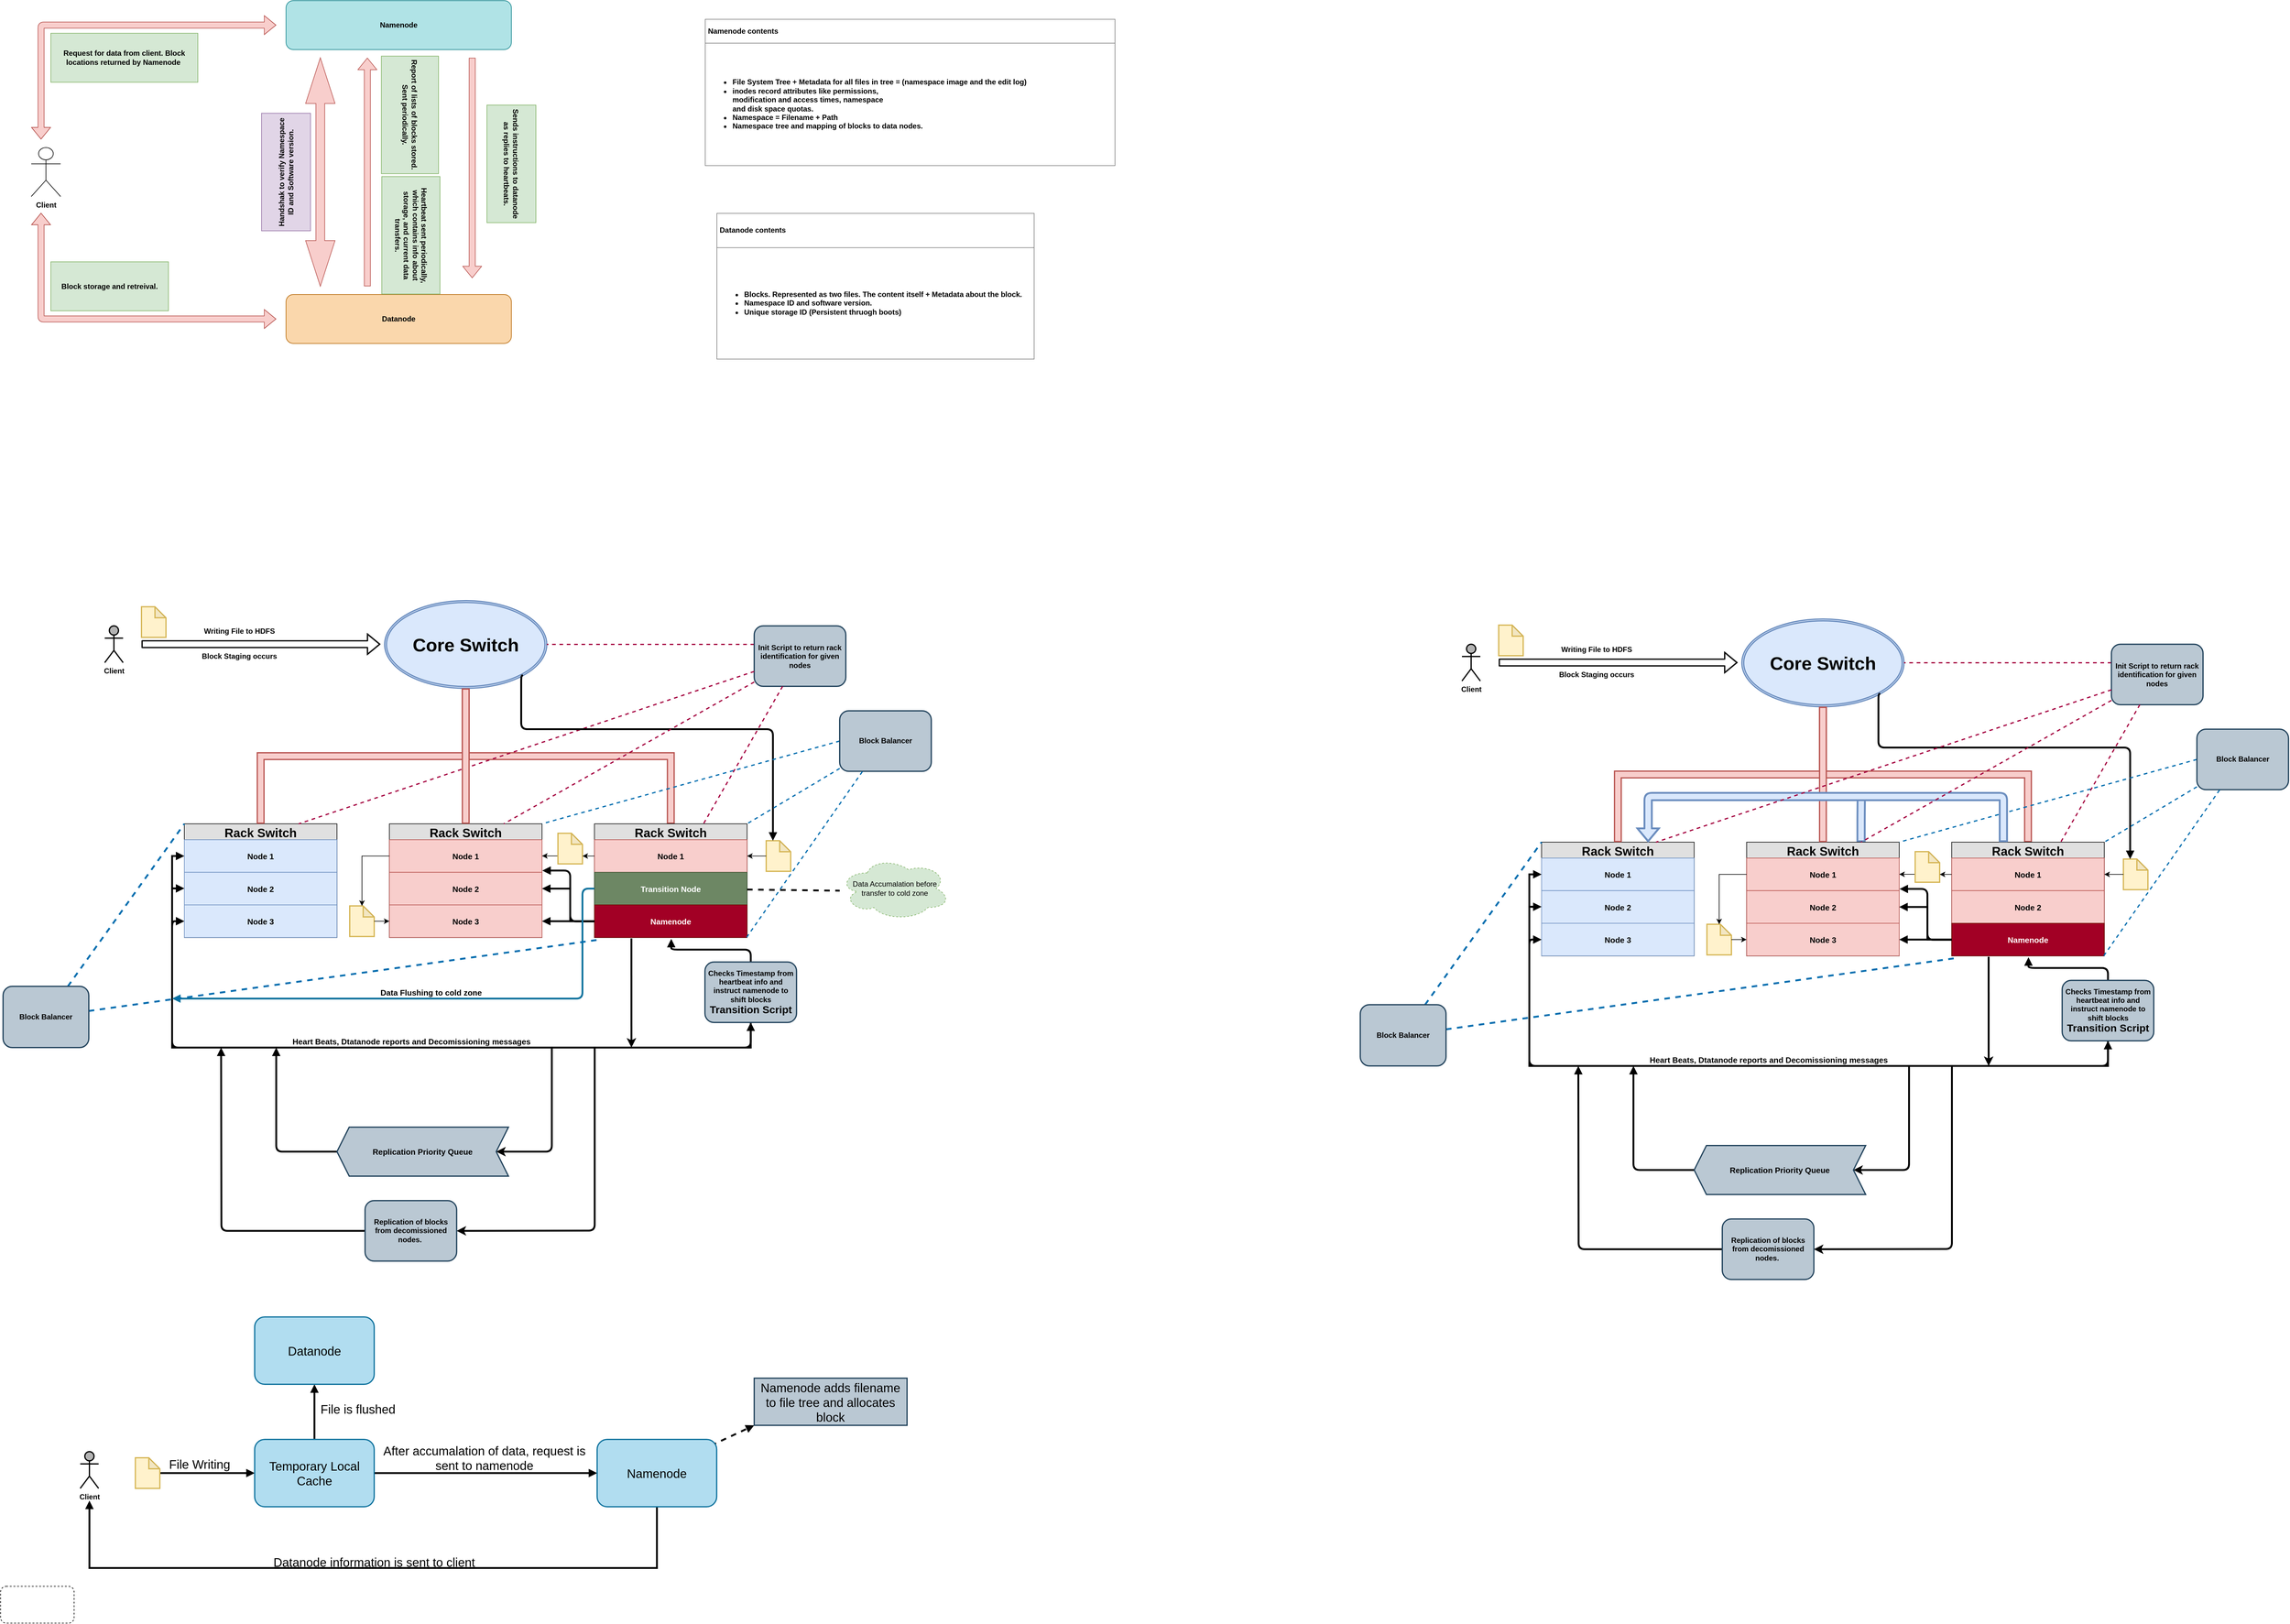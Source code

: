 <mxfile version="12.6.5" type="device"><diagram id="C5RBs43oDa-KdzZeNtuy" name="Page-1"><mxGraphModel dx="1422" dy="846" grid="1" gridSize="10" guides="1" tooltips="1" connect="1" arrows="1" fold="1" page="1" pageScale="1" pageWidth="1200" pageHeight="1920" math="0" shadow="0"><root><mxCell id="WIyWlLk6GJQsqaUBKTNV-0"/><mxCell id="WIyWlLk6GJQsqaUBKTNV-1" parent="WIyWlLk6GJQsqaUBKTNV-0"/><mxCell id="ITOgF0gwQCcnmMReHaiN-100" style="edgeStyle=orthogonalEdgeStyle;shape=flexArrow;rounded=1;orthogonalLoop=1;jettySize=auto;html=1;startArrow=none;startFill=0;endArrow=none;endFill=0;strokeWidth=3;exitX=0.75;exitY=0;exitDx=0;exitDy=0;fillColor=#dae8fc;strokeColor=#6c8ebf;" edge="1" parent="WIyWlLk6GJQsqaUBKTNV-1" source="ITOgF0gwQCcnmMReHaiN-56"><mxGeometry relative="1" as="geometry"><mxPoint x="3068" y="1410" as="targetPoint"/><Array as="points"><mxPoint x="3068" y="1447"/><mxPoint x="3068" y="1447"/></Array></mxGeometry></mxCell><mxCell id="GjDRsNcdDr-HbxXAL46u-3" value="&lt;table border=&quot;1&quot; width=&quot;100%&quot; cellpadding=&quot;4&quot; style=&quot;width: 100% ; height: 100% ; border-collapse: collapse&quot;&gt;&lt;tbody&gt;&lt;tr&gt;&lt;th&gt;Namenode contents&lt;/th&gt;&lt;/tr&gt;&lt;tr&gt;&lt;td&gt;&lt;ul&gt;&lt;li&gt;File System Tree + Metadata for all files in tree = (namespace image and the edit log)&lt;/li&gt;&lt;li&gt;inodes record attributes like permissions, &lt;br&gt;modification and access times, namespace &lt;br&gt;and disk space quotas.&lt;/li&gt;&lt;li&gt;Namespace = Filename + Path&lt;/li&gt;&lt;li&gt;Namespace tree and mapping of blocks to data nodes.&lt;/li&gt;&lt;/ul&gt;&lt;/td&gt;&lt;/tr&gt;&lt;/tbody&gt;&lt;/table&gt;" style="text;html=1;strokeColor=none;fillColor=none;overflow=fill;align=left;fontStyle=1" parent="WIyWlLk6GJQsqaUBKTNV-1" vertex="1"><mxGeometry x="1180" y="140" width="670" height="240" as="geometry"/></mxCell><mxCell id="9HDueYmuPatAe0AQNyXU-80" value="&lt;span style=&quot;color: rgba(0 , 0 , 0 , 0) ; font-family: monospace ; font-size: 0px&quot;&gt;%3CmxGraphModel%3E%3Croot%3E%3CmxCell%20id%3D%220%22%2F%3E%3CmxCell%20id%3D%221%22%20parent%3D%220%22%2F%3E%3CmxCell%20id%3D%222%22%20value%3D%22Client%22%20style%3D%22shape%3DumlActor%3BverticalLabelPosition%3Dbottom%3BlabelBackgroundColor%3D%23ffffff%3BverticalAlign%3Dtop%3Bhtml%3D1%3BoutlineConnect%3D0%3BstrokeColor%3D%23000000%3BstrokeWidth%3D2%3BfillColor%3D%23B3B3B3%3BfontStyle%3D1%22%20vertex%3D%221%22%20parent%3D%221%22%3E%3CmxGeometry%20x%3D%22200%22%20y%3D%221131.25%22%20width%3D%2230%22%20height%3D%2260%22%20as%3D%22geometry%22%2F%3E%3C%2FmxCell%3E%3CmxCell%20id%3D%223%22%20value%3D%22%22%20style%3D%22shape%3Dnote%3BwhiteSpace%3Dwrap%3Bhtml%3D1%3BbackgroundOutline%3D1%3BdarkOpacity%3D0.05%3BstrokeColor%3D%23d6b656%3BstrokeWidth%3D2%3BfillColor%3D%23fff2cc%3Bsize%3D18%3BfontStyle%3D1%22%20vertex%3D%221%22%20parent%3D%221%22%3E%3CmxGeometry%20x%3D%22260%22%20y%3D%221100%22%20width%3D%2240%22%20height%3D%2250%22%20as%3D%22geometry%22%2F%3E%3C%2FmxCell%3E%3C%2Froot%3E%3C%2FmxGraphModel%3E&lt;/span&gt;" style="text;html=1;align=center;verticalAlign=middle;resizable=0;points=[];autosize=1;fontSize=20;" parent="WIyWlLk6GJQsqaUBKTNV-1" vertex="1"><mxGeometry x="392" y="2343" width="20" height="40" as="geometry"/></mxCell><mxCell id="9HDueYmuPatAe0AQNyXU-81" value="Client" style="shape=umlActor;verticalLabelPosition=bottom;labelBackgroundColor=#ffffff;verticalAlign=top;html=1;outlineConnect=0;strokeColor=#000000;strokeWidth=2;fillColor=#B3B3B3;fontStyle=1" parent="WIyWlLk6GJQsqaUBKTNV-1" vertex="1"><mxGeometry x="160" y="2480" width="30" height="60" as="geometry"/></mxCell><mxCell id="9HDueYmuPatAe0AQNyXU-84" style="edgeStyle=orthogonalEdgeStyle;rounded=1;comic=0;orthogonalLoop=1;jettySize=auto;html=1;shadow=0;startArrow=none;startFill=0;endArrow=block;endFill=1;strokeColor=#000000;strokeWidth=3;fillColor=#FFFFFF;fontSize=20;" parent="WIyWlLk6GJQsqaUBKTNV-1" source="9HDueYmuPatAe0AQNyXU-82" target="9HDueYmuPatAe0AQNyXU-83" edge="1"><mxGeometry relative="1" as="geometry"/></mxCell><mxCell id="9HDueYmuPatAe0AQNyXU-82" value="" style="shape=note;whiteSpace=wrap;html=1;backgroundOutline=1;darkOpacity=0.05;strokeColor=#d6b656;strokeWidth=2;fillColor=#fff2cc;size=18;fontStyle=1" parent="WIyWlLk6GJQsqaUBKTNV-1" vertex="1"><mxGeometry x="250" y="2490" width="40" height="50" as="geometry"/></mxCell><mxCell id="9HDueYmuPatAe0AQNyXU-89" style="edgeStyle=orthogonalEdgeStyle;rounded=1;comic=0;orthogonalLoop=1;jettySize=auto;html=1;entryX=0;entryY=0.5;entryDx=0;entryDy=0;shadow=0;startArrow=none;startFill=0;endArrow=block;endFill=1;strokeColor=#000000;strokeWidth=3;fillColor=#FFFFFF;fontSize=20;" parent="WIyWlLk6GJQsqaUBKTNV-1" source="9HDueYmuPatAe0AQNyXU-83" target="9HDueYmuPatAe0AQNyXU-88" edge="1"><mxGeometry relative="1" as="geometry"/></mxCell><mxCell id="9HDueYmuPatAe0AQNyXU-98" style="edgeStyle=none;rounded=0;comic=0;orthogonalLoop=1;jettySize=auto;html=1;shadow=0;startArrow=none;startFill=0;endArrow=block;endFill=1;strokeColor=#000000;strokeWidth=3;fillColor=#FFFFFF;fontSize=20;" parent="WIyWlLk6GJQsqaUBKTNV-1" source="9HDueYmuPatAe0AQNyXU-83" target="9HDueYmuPatAe0AQNyXU-97" edge="1"><mxGeometry relative="1" as="geometry"/></mxCell><mxCell id="9HDueYmuPatAe0AQNyXU-83" value="Temporary Local Cache" style="rounded=1;whiteSpace=wrap;html=1;strokeColor=#10739e;strokeWidth=2;fillColor=#b1ddf0;fontSize=20;align=center;" parent="WIyWlLk6GJQsqaUBKTNV-1" vertex="1"><mxGeometry x="444.82" y="2460" width="195.18" height="110" as="geometry"/></mxCell><mxCell id="9HDueYmuPatAe0AQNyXU-86" value="File Writing" style="text;html=1;strokeColor=none;fillColor=none;align=center;verticalAlign=middle;whiteSpace=wrap;rounded=0;fontSize=20;" parent="WIyWlLk6GJQsqaUBKTNV-1" vertex="1"><mxGeometry x="300" y="2490" width="110" height="20" as="geometry"/></mxCell><mxCell id="9HDueYmuPatAe0AQNyXU-93" style="edgeStyle=orthogonalEdgeStyle;comic=0;orthogonalLoop=1;jettySize=auto;html=1;shadow=0;startArrow=none;startFill=0;endArrow=block;endFill=1;strokeColor=#000000;strokeWidth=3;fillColor=#FFFFFF;fontSize=20;rounded=0;" parent="WIyWlLk6GJQsqaUBKTNV-1" source="9HDueYmuPatAe0AQNyXU-88" edge="1"><mxGeometry relative="1" as="geometry"><mxPoint x="175" y="2560" as="targetPoint"/><Array as="points"><mxPoint x="1102" y="2670"/><mxPoint x="175" y="2670"/></Array></mxGeometry></mxCell><mxCell id="9HDueYmuPatAe0AQNyXU-96" style="rounded=0;comic=0;orthogonalLoop=1;jettySize=auto;html=1;entryX=0;entryY=1;entryDx=0;entryDy=0;shadow=0;startArrow=none;startFill=0;endArrow=block;endFill=1;strokeColor=#000000;strokeWidth=3;fillColor=#FFFFFF;fontSize=20;dashed=1;" parent="WIyWlLk6GJQsqaUBKTNV-1" target="9HDueYmuPatAe0AQNyXU-95" edge="1"><mxGeometry relative="1" as="geometry"><mxPoint x="1190" y="2470" as="sourcePoint"/></mxGeometry></mxCell><mxCell id="9HDueYmuPatAe0AQNyXU-88" value="Namenode" style="rounded=1;whiteSpace=wrap;html=1;strokeColor=#10739e;strokeWidth=2;fillColor=#b1ddf0;fontSize=20;align=center;" parent="WIyWlLk6GJQsqaUBKTNV-1" vertex="1"><mxGeometry x="1004" y="2460" width="195.18" height="110" as="geometry"/></mxCell><mxCell id="9HDueYmuPatAe0AQNyXU-90" value="After accumalation of data, request is sent to namenode" style="text;html=1;strokeColor=none;fillColor=none;align=center;verticalAlign=middle;whiteSpace=wrap;rounded=0;fontSize=20;" parent="WIyWlLk6GJQsqaUBKTNV-1" vertex="1"><mxGeometry x="650" y="2480" width="340" height="20" as="geometry"/></mxCell><mxCell id="9HDueYmuPatAe0AQNyXU-94" value="Datanode information is sent to client" style="text;html=1;strokeColor=none;fillColor=none;align=center;verticalAlign=middle;whiteSpace=wrap;rounded=0;fontSize=20;" parent="WIyWlLk6GJQsqaUBKTNV-1" vertex="1"><mxGeometry x="470" y="2650" width="340" height="20" as="geometry"/></mxCell><mxCell id="9HDueYmuPatAe0AQNyXU-95" value="Namenode adds filename to file tree and allocates block" style="rounded=0;whiteSpace=wrap;html=1;strokeColor=#23445d;strokeWidth=2;fillColor=#bac8d3;fontSize=20;align=center;" parent="WIyWlLk6GJQsqaUBKTNV-1" vertex="1"><mxGeometry x="1260.43" y="2360" width="249.57" height="77" as="geometry"/></mxCell><mxCell id="9HDueYmuPatAe0AQNyXU-97" value="Datanode" style="rounded=1;whiteSpace=wrap;html=1;strokeColor=#10739e;strokeWidth=2;fillColor=#b1ddf0;fontSize=20;align=center;" parent="WIyWlLk6GJQsqaUBKTNV-1" vertex="1"><mxGeometry x="444.82" y="2260" width="195.18" height="110" as="geometry"/></mxCell><mxCell id="9HDueYmuPatAe0AQNyXU-99" value="File is flushed" style="text;html=1;strokeColor=none;fillColor=none;align=center;verticalAlign=middle;whiteSpace=wrap;rounded=0;fontSize=20;" parent="WIyWlLk6GJQsqaUBKTNV-1" vertex="1"><mxGeometry x="547.03" y="2400" width="132.97" height="20" as="geometry"/></mxCell><mxCell id="GjDRsNcdDr-HbxXAL46u-0" value="Namenode" style="rounded=1;whiteSpace=wrap;html=1;fontStyle=1;fillColor=#b0e3e6;strokeColor=#0e8088;" parent="WIyWlLk6GJQsqaUBKTNV-1" vertex="1"><mxGeometry x="496" y="110" width="368" height="80" as="geometry"/></mxCell><mxCell id="GjDRsNcdDr-HbxXAL46u-4" value="Datanode" style="rounded=1;whiteSpace=wrap;html=1;fontStyle=1;fillColor=#fad7ac;strokeColor=#b46504;" parent="WIyWlLk6GJQsqaUBKTNV-1" vertex="1"><mxGeometry x="496" y="590" width="368" height="80" as="geometry"/></mxCell><mxCell id="GjDRsNcdDr-HbxXAL46u-5" value="Client" style="shape=umlActor;verticalLabelPosition=bottom;labelBackgroundColor=#ffffff;verticalAlign=top;html=1;outlineConnect=0;fontStyle=1" parent="WIyWlLk6GJQsqaUBKTNV-1" vertex="1"><mxGeometry x="80" y="350" width="48" height="80" as="geometry"/></mxCell><mxCell id="GjDRsNcdDr-HbxXAL46u-7" value="" style="shape=flexArrow;endArrow=classic;startArrow=classic;html=1;fontStyle=1;fillColor=#f8cecc;strokeColor=#b85450;" parent="WIyWlLk6GJQsqaUBKTNV-1" edge="1"><mxGeometry width="50" height="50" relative="1" as="geometry"><mxPoint x="480" y="630" as="sourcePoint"/><mxPoint x="96" y="456.667" as="targetPoint"/><Array as="points"><mxPoint x="96" y="630"/></Array></mxGeometry></mxCell><mxCell id="GjDRsNcdDr-HbxXAL46u-9" value="Block storage and retreival." style="rounded=0;whiteSpace=wrap;html=1;fontStyle=1;fillColor=#d5e8d4;strokeColor=#82b366;" parent="WIyWlLk6GJQsqaUBKTNV-1" vertex="1"><mxGeometry x="112" y="536.667" width="192" height="80" as="geometry"/></mxCell><mxCell id="GjDRsNcdDr-HbxXAL46u-12" value="" style="shape=flexArrow;endArrow=classic;html=1;fontStyle=1;fillColor=#f8cecc;strokeColor=#b85450;" parent="WIyWlLk6GJQsqaUBKTNV-1" edge="1"><mxGeometry width="50" height="50" relative="1" as="geometry"><mxPoint x="628.8" y="576.667" as="sourcePoint"/><mxPoint x="628.8" y="203.333" as="targetPoint"/></mxGeometry></mxCell><mxCell id="GjDRsNcdDr-HbxXAL46u-13" value="Report of lists of blocks stored. Sent periodically." style="rounded=0;whiteSpace=wrap;html=1;rotation=90;fontStyle=1;fillColor=#d5e8d4;strokeColor=#82b366;" parent="WIyWlLk6GJQsqaUBKTNV-1" vertex="1"><mxGeometry x="602.34" y="250" width="192" height="93.34" as="geometry"/></mxCell><mxCell id="GjDRsNcdDr-HbxXAL46u-15" value="" style="shape=doubleArrow;direction=south;whiteSpace=wrap;html=1;fontStyle=1;fillColor=#f8cecc;strokeColor=#b85450;" parent="WIyWlLk6GJQsqaUBKTNV-1" vertex="1"><mxGeometry x="528" y="203.333" width="48" height="373.333" as="geometry"/></mxCell><mxCell id="GjDRsNcdDr-HbxXAL46u-16" value="Handshak to verify Namespace ID and Software version." style="rounded=0;whiteSpace=wrap;html=1;rotation=-90;fontStyle=1;fillColor=#e1d5e7;strokeColor=#9673a6;" parent="WIyWlLk6GJQsqaUBKTNV-1" vertex="1"><mxGeometry x="400" y="350" width="192" height="80" as="geometry"/></mxCell><mxCell id="GjDRsNcdDr-HbxXAL46u-17" value="Heartbeat sent periodically, which contains info about storage, and current data transfers." style="rounded=0;whiteSpace=wrap;html=1;rotation=90;fontStyle=1;fillColor=#d5e8d4;strokeColor=#82b366;" parent="WIyWlLk6GJQsqaUBKTNV-1" vertex="1"><mxGeometry x="603.84" y="445.84" width="192" height="95" as="geometry"/></mxCell><mxCell id="GjDRsNcdDr-HbxXAL46u-18" value="" style="shape=flexArrow;endArrow=classic;html=1;fontStyle=1;fillColor=#f8cecc;strokeColor=#b85450;" parent="WIyWlLk6GJQsqaUBKTNV-1" edge="1"><mxGeometry width="50" height="50" relative="1" as="geometry"><mxPoint x="800" y="203.333" as="sourcePoint"/><mxPoint x="800" y="563.333" as="targetPoint"/></mxGeometry></mxCell><mxCell id="GjDRsNcdDr-HbxXAL46u-19" value="Sends instructions to datanode as replies to heartbeats." style="rounded=0;whiteSpace=wrap;html=1;rotation=90;fontStyle=1;fillColor=#d5e8d4;strokeColor=#82b366;" parent="WIyWlLk6GJQsqaUBKTNV-1" vertex="1"><mxGeometry x="768" y="336.667" width="192" height="80" as="geometry"/></mxCell><mxCell id="GjDRsNcdDr-HbxXAL46u-20" value="" style="shape=flexArrow;endArrow=classic;startArrow=classic;html=1;fontStyle=1;fillColor=#f8cecc;strokeColor=#b85450;" parent="WIyWlLk6GJQsqaUBKTNV-1" edge="1"><mxGeometry width="50" height="50" relative="1" as="geometry"><mxPoint x="480" y="150" as="sourcePoint"/><mxPoint x="96" y="336.667" as="targetPoint"/><Array as="points"><mxPoint x="96" y="150"/></Array></mxGeometry></mxCell><mxCell id="GjDRsNcdDr-HbxXAL46u-22" value="Request for data from client. Block locations returned by Namenode&amp;nbsp;" style="rounded=0;whiteSpace=wrap;html=1;fontStyle=1;fillColor=#d5e8d4;strokeColor=#82b366;" parent="WIyWlLk6GJQsqaUBKTNV-1" vertex="1"><mxGeometry x="112" y="163.333" width="240" height="80" as="geometry"/></mxCell><mxCell id="9HDueYmuPatAe0AQNyXU-101" value="&lt;table border=&quot;1&quot; width=&quot;100%&quot; cellpadding=&quot;4&quot; style=&quot;width: 519px ; height: 239px ; border-collapse: collapse&quot;&gt;&lt;tbody&gt;&lt;tr&gt;&lt;th&gt;Datanode contents&lt;/th&gt;&lt;/tr&gt;&lt;tr&gt;&lt;td&gt;&lt;ul&gt;&lt;li&gt;Blocks. Represented as two files. The content itself + Metadata about the block.&lt;/li&gt;&lt;li&gt;Namespace ID and software version.&lt;/li&gt;&lt;li&gt;Unique storage ID (Persistent thruogh boots)&lt;/li&gt;&lt;/ul&gt;&lt;/td&gt;&lt;/tr&gt;&lt;/tbody&gt;&lt;/table&gt;" style="text;html=1;strokeColor=none;fillColor=none;overflow=fill;align=left;fontStyle=1" parent="WIyWlLk6GJQsqaUBKTNV-1" vertex="1"><mxGeometry x="1199.18" y="456.67" width="660.82" height="240" as="geometry"/></mxCell><mxCell id="ITOgF0gwQCcnmMReHaiN-27" value="" style="rounded=1;whiteSpace=wrap;html=1;dashed=1;" vertex="1" parent="WIyWlLk6GJQsqaUBKTNV-1"><mxGeometry x="30" y="2700" width="120" height="60" as="geometry"/></mxCell><mxCell id="ITOgF0gwQCcnmMReHaiN-93" value="Data Accumalation before transfer to cold zone" style="ellipse;shape=cloud;whiteSpace=wrap;html=1;dashed=1;fillColor=#d5e8d4;strokeColor=#82b366;" vertex="1" parent="WIyWlLk6GJQsqaUBKTNV-1"><mxGeometry x="1400" y="1509.07" width="180" height="102.62" as="geometry"/></mxCell><mxCell id="9HDueYmuPatAe0AQNyXU-12" value="Core Switch" style="ellipse;shape=doubleEllipse;margin=3;whiteSpace=wrap;html=1;align=center;strokeColor=#6c8ebf;strokeWidth=2;fillColor=#dae8fc;fontStyle=1;fontSize=30;" parent="WIyWlLk6GJQsqaUBKTNV-1" vertex="1"><mxGeometry x="657.032" y="1090" width="264.74" height="143.35" as="geometry"/></mxCell><mxCell id="9HDueYmuPatAe0AQNyXU-24" style="rounded=0;orthogonalLoop=1;jettySize=auto;html=1;entryX=0.5;entryY=0;entryDx=0;entryDy=0;strokeWidth=2;strokeColor=#b85450;shape=flexArrow;startArrow=none;startFill=0;edgeStyle=elbowEdgeStyle;elbow=vertical;endArrow=none;endFill=0;shadow=0;comic=0;fillColor=#f8cecc;fontStyle=1" parent="WIyWlLk6GJQsqaUBKTNV-1" source="9HDueYmuPatAe0AQNyXU-12" target="9HDueYmuPatAe0AQNyXU-4" edge="1"><mxGeometry relative="1" as="geometry"/></mxCell><mxCell id="9HDueYmuPatAe0AQNyXU-29" style="edgeStyle=elbowEdgeStyle;rounded=0;comic=0;orthogonalLoop=1;jettySize=auto;elbow=vertical;html=1;entryX=1;entryY=0.5;entryDx=0;entryDy=0;shadow=0;startArrow=none;startFill=0;endArrow=none;endFill=0;strokeColor=#A50040;strokeWidth=2;fillColor=#d80073;dashed=1;fontStyle=1" parent="WIyWlLk6GJQsqaUBKTNV-1" source="9HDueYmuPatAe0AQNyXU-26" target="9HDueYmuPatAe0AQNyXU-12" edge="1"><mxGeometry relative="1" as="geometry"/></mxCell><mxCell id="9HDueYmuPatAe0AQNyXU-26" value="Init Script to return rack identification for given nodes" style="rounded=1;whiteSpace=wrap;html=1;strokeWidth=2;fillColor=#bac8d3;strokeColor=#23445d;fontStyle=1" parent="WIyWlLk6GJQsqaUBKTNV-1" vertex="1"><mxGeometry x="1260.43" y="1131.25" width="149.57" height="98.75" as="geometry"/></mxCell><mxCell id="9HDueYmuPatAe0AQNyXU-39" value="" style="group;fontStyle=1;fontSize=20;" parent="WIyWlLk6GJQsqaUBKTNV-1" vertex="1" connectable="0"><mxGeometry x="330" y="1454.518" width="249.17" height="225.733" as="geometry"/></mxCell><mxCell id="9HDueYmuPatAe0AQNyXU-0" value="Rack Switch" style="swimlane;fontStyle=1;childLayout=stackLayout;horizontal=1;startSize=26;fillColor=#e0e0e0;horizontalStack=0;resizeParent=1;resizeParentMax=0;resizeLast=0;collapsible=1;marginBottom=0;swimlaneFillColor=#ffffff;align=center;fontSize=20;" parent="9HDueYmuPatAe0AQNyXU-39" vertex="1"><mxGeometry width="249.17" height="185.733" as="geometry"/></mxCell><mxCell id="9HDueYmuPatAe0AQNyXU-1" value="Node 1" style="text;strokeColor=#6c8ebf;fillColor=#dae8fc;spacingLeft=4;spacingRight=4;overflow=hidden;rotatable=0;points=[[0,0.5],[1,0.5]];portConstraint=eastwest;fontSize=13;align=center;verticalAlign=middle;fontStyle=1" parent="9HDueYmuPatAe0AQNyXU-0" vertex="1"><mxGeometry y="26" width="249.17" height="53.244" as="geometry"/></mxCell><mxCell id="9HDueYmuPatAe0AQNyXU-2" value="Node 2" style="text;strokeColor=#6c8ebf;fillColor=#dae8fc;spacingLeft=4;spacingRight=4;overflow=hidden;rotatable=0;points=[[0,0.5],[1,0.5]];portConstraint=eastwest;fontSize=13;align=center;verticalAlign=middle;fontStyle=1" parent="9HDueYmuPatAe0AQNyXU-0" vertex="1"><mxGeometry y="79.244" width="249.17" height="53.244" as="geometry"/></mxCell><mxCell id="9HDueYmuPatAe0AQNyXU-3" value="Node 3" style="text;strokeColor=#6c8ebf;fillColor=#dae8fc;spacingLeft=4;spacingRight=4;overflow=hidden;rotatable=0;points=[[0,0.5],[1,0.5]];portConstraint=eastwest;fontSize=13;align=center;verticalAlign=middle;fontStyle=1" parent="9HDueYmuPatAe0AQNyXU-0" vertex="1"><mxGeometry y="132.488" width="249.17" height="53.244" as="geometry"/></mxCell><mxCell id="9HDueYmuPatAe0AQNyXU-22" style="rounded=0;orthogonalLoop=1;jettySize=auto;html=1;strokeWidth=2;strokeColor=#b85450;shape=flexArrow;startArrow=none;startFill=0;edgeStyle=elbowEdgeStyle;elbow=vertical;endArrow=none;endFill=0;shadow=0;comic=0;fillColor=#f8cecc;fontStyle=1" parent="WIyWlLk6GJQsqaUBKTNV-1" source="9HDueYmuPatAe0AQNyXU-12" target="9HDueYmuPatAe0AQNyXU-0" edge="1"><mxGeometry relative="1" as="geometry"/></mxCell><mxCell id="9HDueYmuPatAe0AQNyXU-34" style="rounded=0;comic=0;orthogonalLoop=1;jettySize=auto;elbow=vertical;html=1;entryX=0.75;entryY=0;entryDx=0;entryDy=0;shadow=0;dashed=1;startArrow=none;startFill=0;endArrow=none;endFill=0;strokeColor=#A50040;strokeWidth=2;fillColor=#d80073;fontStyle=1" parent="WIyWlLk6GJQsqaUBKTNV-1" source="9HDueYmuPatAe0AQNyXU-26" target="9HDueYmuPatAe0AQNyXU-0" edge="1"><mxGeometry relative="1" as="geometry"/></mxCell><mxCell id="9HDueYmuPatAe0AQNyXU-41" value="Client" style="shape=umlActor;verticalLabelPosition=bottom;labelBackgroundColor=#ffffff;verticalAlign=top;html=1;outlineConnect=0;strokeColor=#000000;strokeWidth=2;fillColor=#B3B3B3;fontStyle=1" parent="WIyWlLk6GJQsqaUBKTNV-1" vertex="1"><mxGeometry x="200" y="1131.25" width="30" height="60" as="geometry"/></mxCell><mxCell id="9HDueYmuPatAe0AQNyXU-42" value="" style="shape=flexArrow;endArrow=classic;html=1;shadow=0;strokeColor=#000000;strokeWidth=2;fillColor=#FFFFFF;fontStyle=1" parent="WIyWlLk6GJQsqaUBKTNV-1" edge="1"><mxGeometry width="50" height="50" relative="1" as="geometry"><mxPoint x="260" y="1161.17" as="sourcePoint"/><mxPoint x="650" y="1161.17" as="targetPoint"/><Array as="points"><mxPoint x="450" y="1161.17"/></Array></mxGeometry></mxCell><mxCell id="9HDueYmuPatAe0AQNyXU-43" value="" style="shape=note;whiteSpace=wrap;html=1;backgroundOutline=1;darkOpacity=0.05;strokeColor=#d6b656;strokeWidth=2;fillColor=#fff2cc;size=18;fontStyle=1" parent="WIyWlLk6GJQsqaUBKTNV-1" vertex="1"><mxGeometry x="260" y="1100" width="40" height="50" as="geometry"/></mxCell><mxCell id="9HDueYmuPatAe0AQNyXU-44" value="" style="shape=note;whiteSpace=wrap;html=1;backgroundOutline=1;darkOpacity=0.05;strokeColor=#d6b656;strokeWidth=2;fillColor=#fff2cc;size=18;fontStyle=1" parent="WIyWlLk6GJQsqaUBKTNV-1" vertex="1"><mxGeometry x="1280" y="1482.14" width="40" height="50" as="geometry"/></mxCell><mxCell id="9HDueYmuPatAe0AQNyXU-48" style="edgeStyle=orthogonalEdgeStyle;rounded=1;comic=0;orthogonalLoop=1;jettySize=auto;html=1;exitX=1;exitY=1;exitDx=0;exitDy=0;entryX=0;entryY=0;entryDx=11;entryDy=0;entryPerimeter=0;shadow=0;startArrow=none;startFill=0;endArrow=block;endFill=1;strokeColor=#000000;strokeWidth=3;fillColor=#FFFFFF;fontStyle=1" parent="WIyWlLk6GJQsqaUBKTNV-1" source="9HDueYmuPatAe0AQNyXU-12" target="9HDueYmuPatAe0AQNyXU-44" edge="1"><mxGeometry relative="1" as="geometry"><Array as="points"><mxPoint x="880" y="1212"/><mxPoint x="880" y="1300"/><mxPoint x="1291" y="1300"/></Array></mxGeometry></mxCell><mxCell id="9HDueYmuPatAe0AQNyXU-45" value="" style="shape=note;whiteSpace=wrap;html=1;backgroundOutline=1;darkOpacity=0.05;strokeColor=#d6b656;strokeWidth=2;fillColor=#fff2cc;size=18;fontStyle=1" parent="WIyWlLk6GJQsqaUBKTNV-1" vertex="1"><mxGeometry x="600" y="1588.63" width="40" height="50" as="geometry"/></mxCell><mxCell id="9HDueYmuPatAe0AQNyXU-53" value="" style="group;fontStyle=1" parent="WIyWlLk6GJQsqaUBKTNV-1" vertex="1" connectable="0"><mxGeometry x="999.637" y="1454.518" width="249.167" height="185.733" as="geometry"/></mxCell><mxCell id="9HDueYmuPatAe0AQNyXU-4" value="Rack Switch" style="swimlane;fontStyle=1;childLayout=stackLayout;horizontal=1;startSize=26;fillColor=#e0e0e0;horizontalStack=0;resizeParent=1;resizeParentMax=0;resizeLast=0;collapsible=1;marginBottom=0;swimlaneFillColor=#ffffff;align=center;fontSize=20;" parent="9HDueYmuPatAe0AQNyXU-53" vertex="1"><mxGeometry width="249.167" height="185.733" as="geometry"/></mxCell><mxCell id="9HDueYmuPatAe0AQNyXU-5" value="Node 1" style="text;strokeColor=#b85450;fillColor=#f8cecc;spacingLeft=4;spacingRight=4;overflow=hidden;rotatable=0;points=[[0,0.5],[1,0.5]];portConstraint=eastwest;fontSize=13;align=center;verticalAlign=middle;fontStyle=1" parent="9HDueYmuPatAe0AQNyXU-4" vertex="1"><mxGeometry y="26" width="249.167" height="53.244" as="geometry"/></mxCell><mxCell id="9HDueYmuPatAe0AQNyXU-6" value="Transition Node" style="text;strokeColor=#3A5431;fillColor=#6d8764;spacingLeft=4;spacingRight=4;overflow=hidden;rotatable=0;points=[[0,0.5],[1,0.5]];portConstraint=eastwest;fontSize=13;align=center;verticalAlign=middle;fontStyle=1;fontColor=#ffffff;" parent="9HDueYmuPatAe0AQNyXU-4" vertex="1"><mxGeometry y="79.244" width="249.167" height="53.244" as="geometry"/></mxCell><mxCell id="9HDueYmuPatAe0AQNyXU-7" value="Namenode" style="text;strokeColor=#6F0000;fillColor=#a20025;spacingLeft=4;spacingRight=4;overflow=hidden;rotatable=0;points=[[0,0.5],[1,0.5]];portConstraint=eastwest;fontSize=13;align=center;verticalAlign=middle;fontStyle=1;fontColor=#ffffff;" parent="9HDueYmuPatAe0AQNyXU-4" vertex="1"><mxGeometry y="132.488" width="249.167" height="53.244" as="geometry"/></mxCell><mxCell id="ITOgF0gwQCcnmMReHaiN-0" style="edgeStyle=orthogonalEdgeStyle;rounded=0;orthogonalLoop=1;jettySize=auto;html=1;" edge="1" parent="WIyWlLk6GJQsqaUBKTNV-1" source="9HDueYmuPatAe0AQNyXU-44" target="9HDueYmuPatAe0AQNyXU-5"><mxGeometry relative="1" as="geometry"/></mxCell><mxCell id="9HDueYmuPatAe0AQNyXU-36" style="edgeStyle=none;rounded=0;comic=0;orthogonalLoop=1;jettySize=auto;html=1;shadow=0;dashed=1;startArrow=none;startFill=0;endArrow=none;endFill=0;strokeColor=#A50040;strokeWidth=2;fillColor=#d80073;fontStyle=1" parent="WIyWlLk6GJQsqaUBKTNV-1" source="9HDueYmuPatAe0AQNyXU-26" target="9HDueYmuPatAe0AQNyXU-4" edge="1"><mxGeometry relative="1" as="geometry"/></mxCell><mxCell id="9HDueYmuPatAe0AQNyXU-54" value="" style="group;fontStyle=1;fontSize=20;" parent="WIyWlLk6GJQsqaUBKTNV-1" vertex="1" connectable="0"><mxGeometry x="664.819" y="1454.518" width="249.167" height="185.733" as="geometry"/></mxCell><mxCell id="9HDueYmuPatAe0AQNyXU-8" value="Rack Switch" style="swimlane;fontStyle=1;childLayout=stackLayout;horizontal=1;startSize=26;fillColor=#e0e0e0;horizontalStack=0;resizeParent=1;resizeParentMax=0;resizeLast=0;collapsible=1;marginBottom=0;swimlaneFillColor=#ffffff;align=center;fontSize=20;" parent="9HDueYmuPatAe0AQNyXU-54" vertex="1"><mxGeometry width="249.167" height="185.733" as="geometry"/></mxCell><mxCell id="9HDueYmuPatAe0AQNyXU-9" value="Node 1" style="text;strokeColor=#b85450;fillColor=#f8cecc;spacingLeft=4;spacingRight=4;overflow=hidden;rotatable=0;points=[[0,0.5],[1,0.5]];portConstraint=eastwest;fontSize=13;align=center;verticalAlign=middle;fontStyle=1" parent="9HDueYmuPatAe0AQNyXU-8" vertex="1"><mxGeometry y="26" width="249.167" height="53.244" as="geometry"/></mxCell><mxCell id="9HDueYmuPatAe0AQNyXU-10" value="Node 2" style="text;strokeColor=#b85450;fillColor=#f8cecc;spacingLeft=4;spacingRight=4;overflow=hidden;rotatable=0;points=[[0,0.5],[1,0.5]];portConstraint=eastwest;fontSize=13;align=center;verticalAlign=middle;fontStyle=1" parent="9HDueYmuPatAe0AQNyXU-8" vertex="1"><mxGeometry y="79.244" width="249.167" height="53.244" as="geometry"/></mxCell><mxCell id="9HDueYmuPatAe0AQNyXU-11" value="Node 3" style="text;strokeColor=#b85450;fillColor=#f8cecc;spacingLeft=4;spacingRight=4;overflow=hidden;rotatable=0;points=[[0,0.5],[1,0.5]];portConstraint=eastwest;fontSize=13;align=center;verticalAlign=middle;fontStyle=1" parent="9HDueYmuPatAe0AQNyXU-8" vertex="1"><mxGeometry y="132.488" width="249.167" height="53.244" as="geometry"/></mxCell><mxCell id="9HDueYmuPatAe0AQNyXU-23" style="rounded=0;orthogonalLoop=1;jettySize=auto;html=1;entryX=0.5;entryY=0;entryDx=0;entryDy=0;strokeWidth=2;strokeColor=#b85450;shape=flexArrow;startArrow=none;startFill=0;edgeStyle=elbowEdgeStyle;elbow=vertical;endArrow=none;endFill=0;shadow=0;comic=0;fillColor=#f8cecc;fontStyle=1" parent="WIyWlLk6GJQsqaUBKTNV-1" source="9HDueYmuPatAe0AQNyXU-12" target="9HDueYmuPatAe0AQNyXU-8" edge="1"><mxGeometry relative="1" as="geometry"/></mxCell><mxCell id="9HDueYmuPatAe0AQNyXU-35" style="edgeStyle=none;rounded=0;comic=0;orthogonalLoop=1;jettySize=auto;html=1;entryX=0.75;entryY=0;entryDx=0;entryDy=0;shadow=0;dashed=1;startArrow=none;startFill=0;endArrow=none;endFill=0;strokeColor=#A50040;strokeWidth=2;fillColor=#d80073;fontStyle=1" parent="WIyWlLk6GJQsqaUBKTNV-1" source="9HDueYmuPatAe0AQNyXU-26" target="9HDueYmuPatAe0AQNyXU-8" edge="1"><mxGeometry relative="1" as="geometry"/></mxCell><mxCell id="9HDueYmuPatAe0AQNyXU-56" value="Writing File to HDFS" style="text;html=1;strokeColor=none;fillColor=none;align=center;verticalAlign=middle;whiteSpace=wrap;rounded=0;fontStyle=1" parent="WIyWlLk6GJQsqaUBKTNV-1" vertex="1"><mxGeometry x="360" y="1130" width="120" height="20" as="geometry"/></mxCell><mxCell id="9HDueYmuPatAe0AQNyXU-60" style="rounded=1;comic=0;orthogonalLoop=1;jettySize=auto;html=1;shadow=0;startArrow=none;startFill=0;endArrow=block;endFill=1;strokeColor=#000000;strokeWidth=3;fillColor=#FFFFFF;fontSize=13;entryX=1.002;entryY=0.947;entryDx=0;entryDy=0;entryPerimeter=0;edgeStyle=orthogonalEdgeStyle;" parent="WIyWlLk6GJQsqaUBKTNV-1" target="9HDueYmuPatAe0AQNyXU-9" edge="1"><mxGeometry relative="1" as="geometry"><mxPoint x="999.64" y="1614" as="sourcePoint"/><mxPoint x="922.64" y="1507" as="targetPoint"/><Array as="points"><mxPoint x="960" y="1614"/><mxPoint x="960" y="1531"/></Array></mxGeometry></mxCell><mxCell id="9HDueYmuPatAe0AQNyXU-61" style="edgeStyle=orthogonalEdgeStyle;rounded=0;comic=0;orthogonalLoop=1;jettySize=auto;html=1;entryX=1;entryY=0.5;entryDx=0;entryDy=0;shadow=0;startArrow=none;startFill=0;endArrow=block;endFill=1;strokeColor=#000000;strokeWidth=3;fillColor=#FFFFFF;fontSize=13;exitX=0;exitY=0.5;exitDx=0;exitDy=0;" parent="WIyWlLk6GJQsqaUBKTNV-1" source="9HDueYmuPatAe0AQNyXU-7" target="9HDueYmuPatAe0AQNyXU-10" edge="1"><mxGeometry relative="1" as="geometry"><Array as="points"><mxPoint x="960" y="1614"/><mxPoint x="960" y="1560"/></Array></mxGeometry></mxCell><mxCell id="9HDueYmuPatAe0AQNyXU-62" style="edgeStyle=orthogonalEdgeStyle;rounded=0;comic=0;orthogonalLoop=1;jettySize=auto;html=1;entryX=1;entryY=0.5;entryDx=0;entryDy=0;shadow=0;startArrow=none;startFill=0;endArrow=block;endFill=1;strokeColor=#000000;strokeWidth=3;fillColor=#FFFFFF;fontSize=13;" parent="WIyWlLk6GJQsqaUBKTNV-1" source="9HDueYmuPatAe0AQNyXU-7" target="9HDueYmuPatAe0AQNyXU-11" edge="1"><mxGeometry relative="1" as="geometry"/></mxCell><mxCell id="9HDueYmuPatAe0AQNyXU-64" style="edgeStyle=orthogonalEdgeStyle;rounded=0;comic=0;orthogonalLoop=1;jettySize=auto;html=1;entryX=0;entryY=0.5;entryDx=0;entryDy=0;shadow=0;startArrow=none;startFill=0;endArrow=block;endFill=1;strokeColor=#000000;strokeWidth=3;fillColor=#FFFFFF;fontSize=13;exitX=0.5;exitY=1;exitDx=0;exitDy=0;" parent="WIyWlLk6GJQsqaUBKTNV-1" source="ITOgF0gwQCcnmMReHaiN-11" target="9HDueYmuPatAe0AQNyXU-1" edge="1"><mxGeometry relative="1" as="geometry"><Array as="points"><mxPoint x="1255" y="1820"/><mxPoint x="310" y="1820"/><mxPoint x="310" y="1507"/></Array></mxGeometry></mxCell><mxCell id="9HDueYmuPatAe0AQNyXU-67" style="edgeStyle=orthogonalEdgeStyle;comic=0;orthogonalLoop=1;jettySize=auto;html=1;entryX=0;entryY=0.5;entryDx=0;entryDy=0;shadow=0;startArrow=block;startFill=1;endArrow=block;endFill=1;strokeColor=#000000;strokeWidth=3;fillColor=#FFFFFF;fontSize=13;rounded=1;exitX=0.5;exitY=1;exitDx=0;exitDy=0;" parent="WIyWlLk6GJQsqaUBKTNV-1" source="ITOgF0gwQCcnmMReHaiN-11" target="9HDueYmuPatAe0AQNyXU-3" edge="1"><mxGeometry relative="1" as="geometry"><Array as="points"><mxPoint x="1255" y="1820"/><mxPoint x="310" y="1820"/><mxPoint x="310" y="1614"/></Array></mxGeometry></mxCell><mxCell id="9HDueYmuPatAe0AQNyXU-68" value="Heart Beats, Dtatanode reports and Decomissioning messages" style="text;html=1;strokeColor=none;fillColor=none;align=center;verticalAlign=middle;whiteSpace=wrap;rounded=0;fontSize=13;fontStyle=1" parent="WIyWlLk6GJQsqaUBKTNV-1" vertex="1"><mxGeometry x="496" y="1800" width="410" height="20" as="geometry"/></mxCell><mxCell id="9HDueYmuPatAe0AQNyXU-69" value="" style="endArrow=classic;html=1;shadow=0;strokeColor=#000000;strokeWidth=3;fillColor=#FFFFFF;fontSize=13;entryX=0;entryY=0.5;entryDx=0;entryDy=0;" parent="WIyWlLk6GJQsqaUBKTNV-1" target="9HDueYmuPatAe0AQNyXU-70" edge="1"><mxGeometry width="50" height="50" relative="1" as="geometry"><mxPoint x="930" y="1820" as="sourcePoint"/><mxPoint x="770" y="1840" as="targetPoint"/><Array as="points"><mxPoint x="930" y="1990"/></Array></mxGeometry></mxCell><mxCell id="9HDueYmuPatAe0AQNyXU-71" style="edgeStyle=orthogonalEdgeStyle;comic=0;orthogonalLoop=1;jettySize=auto;html=1;shadow=0;startArrow=none;startFill=0;endArrow=block;endFill=1;strokeColor=#000000;strokeWidth=3;fillColor=#FFFFFF;fontSize=13;rounded=1;" parent="WIyWlLk6GJQsqaUBKTNV-1" source="9HDueYmuPatAe0AQNyXU-70" edge="1"><mxGeometry relative="1" as="geometry"><mxPoint x="480" y="1820" as="targetPoint"/><Array as="points"><mxPoint x="480" y="1990"/></Array></mxGeometry></mxCell><mxCell id="9HDueYmuPatAe0AQNyXU-70" value="Replication Priority Queue" style="shape=step;perimeter=stepPerimeter;whiteSpace=wrap;html=1;fixedSize=1;strokeColor=#23445d;strokeWidth=2;fillColor=#bac8d3;fontSize=13;align=center;direction=west;fontStyle=1" parent="WIyWlLk6GJQsqaUBKTNV-1" vertex="1"><mxGeometry x="579.17" y="1950" width="280" height="80" as="geometry"/></mxCell><mxCell id="9HDueYmuPatAe0AQNyXU-72" value="" style="endArrow=classic;html=1;shadow=0;strokeColor=#000000;strokeWidth=3;fillColor=#FFFFFF;fontSize=13;entryX=1;entryY=0.5;entryDx=0;entryDy=0;" parent="WIyWlLk6GJQsqaUBKTNV-1" target="9HDueYmuPatAe0AQNyXU-76" edge="1"><mxGeometry width="50" height="50" relative="1" as="geometry"><mxPoint x="1000" y="1820" as="sourcePoint"/><mxPoint x="825" y="2060" as="targetPoint"/><Array as="points"><mxPoint x="1000" y="2119"/></Array></mxGeometry></mxCell><mxCell id="9HDueYmuPatAe0AQNyXU-73" style="edgeStyle=orthogonalEdgeStyle;comic=0;orthogonalLoop=1;jettySize=auto;html=1;shadow=0;startArrow=none;startFill=0;endArrow=block;endFill=1;strokeColor=#000000;strokeWidth=3;fillColor=#FFFFFF;fontSize=13;exitX=0;exitY=0.5;exitDx=0;exitDy=0;rounded=1;" parent="WIyWlLk6GJQsqaUBKTNV-1" source="9HDueYmuPatAe0AQNyXU-76" edge="1"><mxGeometry relative="1" as="geometry"><mxPoint x="390" y="1820" as="targetPoint"/><mxPoint x="565" y="2060" as="sourcePoint"/></mxGeometry></mxCell><mxCell id="9HDueYmuPatAe0AQNyXU-76" value="Replication of blocks from decomissioned nodes.&amp;nbsp;" style="rounded=1;whiteSpace=wrap;html=1;strokeWidth=2;fillColor=#bac8d3;strokeColor=#23445d;fontStyle=1" parent="WIyWlLk6GJQsqaUBKTNV-1" vertex="1"><mxGeometry x="625.05" y="2070" width="149.57" height="98.75" as="geometry"/></mxCell><mxCell id="9HDueYmuPatAe0AQNyXU-77" value="Block Staging occurs" style="text;html=1;strokeColor=none;fillColor=none;align=center;verticalAlign=middle;whiteSpace=wrap;rounded=0;fontStyle=1" parent="WIyWlLk6GJQsqaUBKTNV-1" vertex="1"><mxGeometry x="350" y="1170.62" width="140" height="20" as="geometry"/></mxCell><mxCell id="ITOgF0gwQCcnmMReHaiN-3" style="edgeStyle=orthogonalEdgeStyle;rounded=0;orthogonalLoop=1;jettySize=auto;html=1;" edge="1" parent="WIyWlLk6GJQsqaUBKTNV-1" source="ITOgF0gwQCcnmMReHaiN-1" target="9HDueYmuPatAe0AQNyXU-9"><mxGeometry relative="1" as="geometry"><Array as="points"><mxPoint x="930" y="1507"/><mxPoint x="930" y="1507"/></Array></mxGeometry></mxCell><mxCell id="ITOgF0gwQCcnmMReHaiN-1" value="" style="shape=note;whiteSpace=wrap;html=1;backgroundOutline=1;darkOpacity=0.05;strokeColor=#d6b656;strokeWidth=2;fillColor=#fff2cc;size=18;fontStyle=1" vertex="1" parent="WIyWlLk6GJQsqaUBKTNV-1"><mxGeometry x="940" y="1470" width="40" height="50" as="geometry"/></mxCell><mxCell id="ITOgF0gwQCcnmMReHaiN-2" style="edgeStyle=orthogonalEdgeStyle;rounded=0;orthogonalLoop=1;jettySize=auto;html=1;" edge="1" parent="WIyWlLk6GJQsqaUBKTNV-1" source="9HDueYmuPatAe0AQNyXU-5" target="ITOgF0gwQCcnmMReHaiN-1"><mxGeometry relative="1" as="geometry"><Array as="points"><mxPoint x="980" y="1507"/><mxPoint x="980" y="1507"/></Array></mxGeometry></mxCell><mxCell id="ITOgF0gwQCcnmMReHaiN-5" style="edgeStyle=orthogonalEdgeStyle;rounded=0;orthogonalLoop=1;jettySize=auto;html=1;" edge="1" parent="WIyWlLk6GJQsqaUBKTNV-1" source="9HDueYmuPatAe0AQNyXU-45" target="9HDueYmuPatAe0AQNyXU-11"><mxGeometry relative="1" as="geometry"/></mxCell><mxCell id="ITOgF0gwQCcnmMReHaiN-4" style="edgeStyle=orthogonalEdgeStyle;rounded=0;orthogonalLoop=1;jettySize=auto;html=1;" edge="1" parent="WIyWlLk6GJQsqaUBKTNV-1" source="9HDueYmuPatAe0AQNyXU-9" target="9HDueYmuPatAe0AQNyXU-45"><mxGeometry relative="1" as="geometry"/></mxCell><mxCell id="ITOgF0gwQCcnmMReHaiN-9" style="edgeStyle=none;rounded=0;orthogonalLoop=1;jettySize=auto;html=1;entryX=1;entryY=0;entryDx=0;entryDy=0;endArrow=none;endFill=0;strokeWidth=2;fillColor=#1ba1e2;strokeColor=#006EAF;dashed=1;" edge="1" parent="WIyWlLk6GJQsqaUBKTNV-1" source="ITOgF0gwQCcnmMReHaiN-6" target="9HDueYmuPatAe0AQNyXU-4"><mxGeometry relative="1" as="geometry"/></mxCell><mxCell id="ITOgF0gwQCcnmMReHaiN-10" style="edgeStyle=none;rounded=0;orthogonalLoop=1;jettySize=auto;html=1;exitX=0;exitY=0.5;exitDx=0;exitDy=0;entryX=1;entryY=0;entryDx=0;entryDy=0;endArrow=none;endFill=0;strokeWidth=2;fillColor=#1ba1e2;strokeColor=#006EAF;dashed=1;" edge="1" parent="WIyWlLk6GJQsqaUBKTNV-1" source="ITOgF0gwQCcnmMReHaiN-6" target="9HDueYmuPatAe0AQNyXU-8"><mxGeometry relative="1" as="geometry"/></mxCell><mxCell id="ITOgF0gwQCcnmMReHaiN-6" value="Block Balancer" style="rounded=1;whiteSpace=wrap;html=1;strokeWidth=2;fillColor=#bac8d3;strokeColor=#23445d;fontStyle=1" vertex="1" parent="WIyWlLk6GJQsqaUBKTNV-1"><mxGeometry x="1400" y="1270" width="149.57" height="98.75" as="geometry"/></mxCell><mxCell id="ITOgF0gwQCcnmMReHaiN-8" style="rounded=0;orthogonalLoop=1;jettySize=auto;html=1;entryX=0.25;entryY=1;entryDx=0;entryDy=0;exitX=0.997;exitY=0.995;exitDx=0;exitDy=0;exitPerimeter=0;endArrow=none;endFill=0;strokeWidth=2;fillColor=#1ba1e2;strokeColor=#006EAF;dashed=1;" edge="1" parent="WIyWlLk6GJQsqaUBKTNV-1" source="9HDueYmuPatAe0AQNyXU-7" target="ITOgF0gwQCcnmMReHaiN-6"><mxGeometry relative="1" as="geometry"/></mxCell><mxCell id="ITOgF0gwQCcnmMReHaiN-14" style="edgeStyle=orthogonalEdgeStyle;rounded=1;orthogonalLoop=1;jettySize=auto;html=1;entryX=0.503;entryY=1.042;entryDx=0;entryDy=0;entryPerimeter=0;startArrow=none;startFill=0;endArrow=block;endFill=1;strokeWidth=3;" edge="1" parent="WIyWlLk6GJQsqaUBKTNV-1" source="ITOgF0gwQCcnmMReHaiN-11" target="9HDueYmuPatAe0AQNyXU-7"><mxGeometry relative="1" as="geometry"><Array as="points"><mxPoint x="1255" y="1660"/><mxPoint x="1125" y="1660"/></Array></mxGeometry></mxCell><mxCell id="ITOgF0gwQCcnmMReHaiN-11" value="Checks Timestamp from heartbeat info and instruct namenode to shift blocks&lt;br&gt;&lt;font style=&quot;font-size: 17px&quot;&gt;Transition Script&lt;/font&gt;" style="rounded=1;whiteSpace=wrap;html=1;strokeWidth=2;fillColor=#bac8d3;strokeColor=#23445d;fontStyle=1" vertex="1" parent="WIyWlLk6GJQsqaUBKTNV-1"><mxGeometry x="1180" y="1680.25" width="149.57" height="98.75" as="geometry"/></mxCell><mxCell id="ITOgF0gwQCcnmMReHaiN-12" style="edgeStyle=none;rounded=0;orthogonalLoop=1;jettySize=auto;html=1;endArrow=none;endFill=0;strokeWidth=3;startArrow=block;startFill=1;" edge="1" parent="WIyWlLk6GJQsqaUBKTNV-1" source="9HDueYmuPatAe0AQNyXU-2"><mxGeometry relative="1" as="geometry"><mxPoint x="320" y="1560.384" as="targetPoint"/><Array as="points"><mxPoint x="310" y="1560"/></Array></mxGeometry></mxCell><mxCell id="ITOgF0gwQCcnmMReHaiN-15" value="" style="endArrow=classic;html=1;strokeWidth=3;exitX=0.242;exitY=1.027;exitDx=0;exitDy=0;exitPerimeter=0;" edge="1" parent="WIyWlLk6GJQsqaUBKTNV-1" source="9HDueYmuPatAe0AQNyXU-7"><mxGeometry width="50" height="50" relative="1" as="geometry"><mxPoint x="1040" y="1740" as="sourcePoint"/><mxPoint x="1060" y="1820" as="targetPoint"/></mxGeometry></mxCell><mxCell id="ITOgF0gwQCcnmMReHaiN-16" style="edgeStyle=orthogonalEdgeStyle;rounded=1;orthogonalLoop=1;jettySize=auto;html=1;startArrow=none;startFill=0;endArrow=block;endFill=1;strokeWidth=3;fillColor=#b1ddf0;strokeColor=#10739e;" edge="1" parent="WIyWlLk6GJQsqaUBKTNV-1" source="9HDueYmuPatAe0AQNyXU-6"><mxGeometry relative="1" as="geometry"><mxPoint x="310" y="1740" as="targetPoint"/><Array as="points"><mxPoint x="980" y="1560"/><mxPoint x="980" y="1740"/></Array></mxGeometry></mxCell><mxCell id="ITOgF0gwQCcnmMReHaiN-25" style="edgeStyle=none;rounded=1;orthogonalLoop=1;jettySize=auto;html=1;entryX=0.03;entryY=1.067;entryDx=0;entryDy=0;entryPerimeter=0;dashed=1;startArrow=none;startFill=0;endArrow=none;endFill=0;strokeWidth=3;fillColor=#1ba1e2;strokeColor=#006EAF;" edge="1" parent="WIyWlLk6GJQsqaUBKTNV-1" source="ITOgF0gwQCcnmMReHaiN-17" target="9HDueYmuPatAe0AQNyXU-7"><mxGeometry relative="1" as="geometry"/></mxCell><mxCell id="ITOgF0gwQCcnmMReHaiN-26" style="edgeStyle=none;rounded=1;orthogonalLoop=1;jettySize=auto;html=1;entryX=0;entryY=0;entryDx=0;entryDy=0;dashed=1;startArrow=none;startFill=0;endArrow=none;endFill=0;strokeWidth=3;fillColor=#1ba1e2;strokeColor=#006EAF;" edge="1" parent="WIyWlLk6GJQsqaUBKTNV-1" source="ITOgF0gwQCcnmMReHaiN-17" target="9HDueYmuPatAe0AQNyXU-0"><mxGeometry relative="1" as="geometry"/></mxCell><mxCell id="ITOgF0gwQCcnmMReHaiN-17" value="Block Balancer" style="rounded=1;whiteSpace=wrap;html=1;strokeWidth=2;fillColor=#bac8d3;strokeColor=#23445d;fontStyle=1" vertex="1" parent="WIyWlLk6GJQsqaUBKTNV-1"><mxGeometry x="34" y="1720" width="140" height="100" as="geometry"/></mxCell><mxCell id="ITOgF0gwQCcnmMReHaiN-94" style="edgeStyle=none;rounded=1;orthogonalLoop=1;jettySize=auto;html=1;entryX=0;entryY=0.533;entryDx=0;entryDy=0;entryPerimeter=0;dashed=1;startArrow=none;startFill=0;endArrow=none;endFill=0;strokeWidth=3;" edge="1" parent="WIyWlLk6GJQsqaUBKTNV-1" source="9HDueYmuPatAe0AQNyXU-6" target="ITOgF0gwQCcnmMReHaiN-93"><mxGeometry relative="1" as="geometry"/></mxCell><mxCell id="ITOgF0gwQCcnmMReHaiN-98" value="Data Flushing to cold zone" style="text;html=1;strokeColor=none;fillColor=none;align=center;verticalAlign=middle;whiteSpace=wrap;rounded=0;fontSize=13;fontStyle=1" vertex="1" parent="WIyWlLk6GJQsqaUBKTNV-1"><mxGeometry x="528" y="1719.62" width="410" height="20" as="geometry"/></mxCell><mxCell id="ITOgF0gwQCcnmMReHaiN-31" value="Core Switch" style="ellipse;shape=doubleEllipse;margin=3;whiteSpace=wrap;html=1;align=center;strokeColor=#6c8ebf;strokeWidth=2;fillColor=#dae8fc;fontStyle=1;fontSize=30;" vertex="1" parent="WIyWlLk6GJQsqaUBKTNV-1"><mxGeometry x="2873.032" y="1120" width="264.74" height="143.35" as="geometry"/></mxCell><mxCell id="ITOgF0gwQCcnmMReHaiN-32" style="rounded=0;orthogonalLoop=1;jettySize=auto;html=1;entryX=0.5;entryY=0;entryDx=0;entryDy=0;strokeWidth=2;strokeColor=#b85450;shape=flexArrow;startArrow=none;startFill=0;edgeStyle=elbowEdgeStyle;elbow=vertical;endArrow=none;endFill=0;shadow=0;comic=0;fillColor=#f8cecc;fontStyle=1" edge="1" parent="WIyWlLk6GJQsqaUBKTNV-1" source="ITOgF0gwQCcnmMReHaiN-31" target="ITOgF0gwQCcnmMReHaiN-49"><mxGeometry relative="1" as="geometry"/></mxCell><mxCell id="ITOgF0gwQCcnmMReHaiN-33" style="edgeStyle=elbowEdgeStyle;rounded=0;comic=0;orthogonalLoop=1;jettySize=auto;elbow=vertical;html=1;entryX=1;entryY=0.5;entryDx=0;entryDy=0;shadow=0;startArrow=none;startFill=0;endArrow=none;endFill=0;strokeColor=#A50040;strokeWidth=2;fillColor=#d80073;dashed=1;fontStyle=1" edge="1" parent="WIyWlLk6GJQsqaUBKTNV-1" source="ITOgF0gwQCcnmMReHaiN-34" target="ITOgF0gwQCcnmMReHaiN-31"><mxGeometry relative="1" as="geometry"/></mxCell><mxCell id="ITOgF0gwQCcnmMReHaiN-34" value="Init Script to return rack identification for given nodes" style="rounded=1;whiteSpace=wrap;html=1;strokeWidth=2;fillColor=#bac8d3;strokeColor=#23445d;fontStyle=1" vertex="1" parent="WIyWlLk6GJQsqaUBKTNV-1"><mxGeometry x="3476.43" y="1161.25" width="149.57" height="98.75" as="geometry"/></mxCell><mxCell id="ITOgF0gwQCcnmMReHaiN-35" value="" style="group;fontStyle=1;fontSize=20;" vertex="1" connectable="0" parent="WIyWlLk6GJQsqaUBKTNV-1"><mxGeometry x="2546" y="1484.518" width="249.17" height="225.733" as="geometry"/></mxCell><mxCell id="ITOgF0gwQCcnmMReHaiN-36" value="Rack Switch" style="swimlane;fontStyle=1;childLayout=stackLayout;horizontal=1;startSize=26;fillColor=#e0e0e0;horizontalStack=0;resizeParent=1;resizeParentMax=0;resizeLast=0;collapsible=1;marginBottom=0;swimlaneFillColor=#ffffff;align=center;fontSize=20;" vertex="1" parent="ITOgF0gwQCcnmMReHaiN-35"><mxGeometry width="249.17" height="185.733" as="geometry"/></mxCell><mxCell id="ITOgF0gwQCcnmMReHaiN-37" value="Node 1" style="text;strokeColor=#6c8ebf;fillColor=#dae8fc;spacingLeft=4;spacingRight=4;overflow=hidden;rotatable=0;points=[[0,0.5],[1,0.5]];portConstraint=eastwest;fontSize=13;align=center;verticalAlign=middle;fontStyle=1" vertex="1" parent="ITOgF0gwQCcnmMReHaiN-36"><mxGeometry y="26" width="249.17" height="53.244" as="geometry"/></mxCell><mxCell id="ITOgF0gwQCcnmMReHaiN-38" value="Node 2" style="text;strokeColor=#6c8ebf;fillColor=#dae8fc;spacingLeft=4;spacingRight=4;overflow=hidden;rotatable=0;points=[[0,0.5],[1,0.5]];portConstraint=eastwest;fontSize=13;align=center;verticalAlign=middle;fontStyle=1" vertex="1" parent="ITOgF0gwQCcnmMReHaiN-36"><mxGeometry y="79.244" width="249.17" height="53.244" as="geometry"/></mxCell><mxCell id="ITOgF0gwQCcnmMReHaiN-39" value="Node 3" style="text;strokeColor=#6c8ebf;fillColor=#dae8fc;spacingLeft=4;spacingRight=4;overflow=hidden;rotatable=0;points=[[0,0.5],[1,0.5]];portConstraint=eastwest;fontSize=13;align=center;verticalAlign=middle;fontStyle=1" vertex="1" parent="ITOgF0gwQCcnmMReHaiN-36"><mxGeometry y="132.488" width="249.17" height="53.244" as="geometry"/></mxCell><mxCell id="ITOgF0gwQCcnmMReHaiN-40" style="rounded=0;orthogonalLoop=1;jettySize=auto;html=1;strokeWidth=2;strokeColor=#b85450;shape=flexArrow;startArrow=none;startFill=0;edgeStyle=elbowEdgeStyle;elbow=vertical;endArrow=none;endFill=0;shadow=0;comic=0;fillColor=#f8cecc;fontStyle=1" edge="1" parent="WIyWlLk6GJQsqaUBKTNV-1" source="ITOgF0gwQCcnmMReHaiN-31" target="ITOgF0gwQCcnmMReHaiN-36"><mxGeometry relative="1" as="geometry"/></mxCell><mxCell id="ITOgF0gwQCcnmMReHaiN-42" value="Client" style="shape=umlActor;verticalLabelPosition=bottom;labelBackgroundColor=#ffffff;verticalAlign=top;html=1;outlineConnect=0;strokeColor=#000000;strokeWidth=2;fillColor=#B3B3B3;fontStyle=1" vertex="1" parent="WIyWlLk6GJQsqaUBKTNV-1"><mxGeometry x="2416" y="1161.25" width="30" height="60" as="geometry"/></mxCell><mxCell id="ITOgF0gwQCcnmMReHaiN-43" value="" style="shape=flexArrow;endArrow=classic;html=1;shadow=0;strokeColor=#000000;strokeWidth=2;fillColor=#FFFFFF;fontStyle=1" edge="1" parent="WIyWlLk6GJQsqaUBKTNV-1"><mxGeometry width="50" height="50" relative="1" as="geometry"><mxPoint x="2476" y="1191.17" as="sourcePoint"/><mxPoint x="2866" y="1191.17" as="targetPoint"/><Array as="points"><mxPoint x="2666" y="1191.17"/></Array></mxGeometry></mxCell><mxCell id="ITOgF0gwQCcnmMReHaiN-44" value="" style="shape=note;whiteSpace=wrap;html=1;backgroundOutline=1;darkOpacity=0.05;strokeColor=#d6b656;strokeWidth=2;fillColor=#fff2cc;size=18;fontStyle=1" vertex="1" parent="WIyWlLk6GJQsqaUBKTNV-1"><mxGeometry x="2476" y="1130" width="40" height="50" as="geometry"/></mxCell><mxCell id="ITOgF0gwQCcnmMReHaiN-45" value="" style="shape=note;whiteSpace=wrap;html=1;backgroundOutline=1;darkOpacity=0.05;strokeColor=#d6b656;strokeWidth=2;fillColor=#fff2cc;size=18;fontStyle=1" vertex="1" parent="WIyWlLk6GJQsqaUBKTNV-1"><mxGeometry x="3496" y="1512.14" width="40" height="50" as="geometry"/></mxCell><mxCell id="ITOgF0gwQCcnmMReHaiN-46" style="edgeStyle=orthogonalEdgeStyle;rounded=1;comic=0;orthogonalLoop=1;jettySize=auto;html=1;exitX=1;exitY=1;exitDx=0;exitDy=0;entryX=0;entryY=0;entryDx=11;entryDy=0;entryPerimeter=0;shadow=0;startArrow=none;startFill=0;endArrow=block;endFill=1;strokeColor=#000000;strokeWidth=3;fillColor=#FFFFFF;fontStyle=1" edge="1" parent="WIyWlLk6GJQsqaUBKTNV-1" source="ITOgF0gwQCcnmMReHaiN-31" target="ITOgF0gwQCcnmMReHaiN-45"><mxGeometry relative="1" as="geometry"><Array as="points"><mxPoint x="3096" y="1242"/><mxPoint x="3096" y="1330"/><mxPoint x="3507" y="1330"/></Array></mxGeometry></mxCell><mxCell id="ITOgF0gwQCcnmMReHaiN-47" value="" style="shape=note;whiteSpace=wrap;html=1;backgroundOutline=1;darkOpacity=0.05;strokeColor=#d6b656;strokeWidth=2;fillColor=#fff2cc;size=18;fontStyle=1" vertex="1" parent="WIyWlLk6GJQsqaUBKTNV-1"><mxGeometry x="2816" y="1618.63" width="40" height="50" as="geometry"/></mxCell><mxCell id="ITOgF0gwQCcnmMReHaiN-48" value="" style="group;fontStyle=1" vertex="1" connectable="0" parent="WIyWlLk6GJQsqaUBKTNV-1"><mxGeometry x="3215.637" y="1484.518" width="249.167" height="185.733" as="geometry"/></mxCell><mxCell id="ITOgF0gwQCcnmMReHaiN-49" value="Rack Switch" style="swimlane;fontStyle=1;childLayout=stackLayout;horizontal=1;startSize=26;fillColor=#e0e0e0;horizontalStack=0;resizeParent=1;resizeParentMax=0;resizeLast=0;collapsible=1;marginBottom=0;swimlaneFillColor=#ffffff;align=center;fontSize=20;" vertex="1" parent="ITOgF0gwQCcnmMReHaiN-48"><mxGeometry width="249.167" height="185.733" as="geometry"/></mxCell><mxCell id="ITOgF0gwQCcnmMReHaiN-50" value="Node 1" style="text;strokeColor=#b85450;fillColor=#f8cecc;spacingLeft=4;spacingRight=4;overflow=hidden;rotatable=0;points=[[0,0.5],[1,0.5]];portConstraint=eastwest;fontSize=13;align=center;verticalAlign=middle;fontStyle=1" vertex="1" parent="ITOgF0gwQCcnmMReHaiN-49"><mxGeometry y="26" width="249.167" height="53.244" as="geometry"/></mxCell><mxCell id="ITOgF0gwQCcnmMReHaiN-51" value="Node 2" style="text;strokeColor=#b85450;fillColor=#f8cecc;spacingLeft=4;spacingRight=4;overflow=hidden;rotatable=0;points=[[0,0.5],[1,0.5]];portConstraint=eastwest;fontSize=13;align=center;verticalAlign=middle;fontStyle=1;" vertex="1" parent="ITOgF0gwQCcnmMReHaiN-49"><mxGeometry y="79.244" width="249.167" height="53.244" as="geometry"/></mxCell><mxCell id="ITOgF0gwQCcnmMReHaiN-52" value="Namenode" style="text;strokeColor=#6F0000;fillColor=#a20025;spacingLeft=4;spacingRight=4;overflow=hidden;rotatable=0;points=[[0,0.5],[1,0.5]];portConstraint=eastwest;fontSize=13;align=center;verticalAlign=middle;fontStyle=1;fontColor=#ffffff;" vertex="1" parent="ITOgF0gwQCcnmMReHaiN-49"><mxGeometry y="132.488" width="249.167" height="53.244" as="geometry"/></mxCell><mxCell id="ITOgF0gwQCcnmMReHaiN-53" style="edgeStyle=orthogonalEdgeStyle;rounded=0;orthogonalLoop=1;jettySize=auto;html=1;" edge="1" parent="WIyWlLk6GJQsqaUBKTNV-1" source="ITOgF0gwQCcnmMReHaiN-45" target="ITOgF0gwQCcnmMReHaiN-50"><mxGeometry relative="1" as="geometry"/></mxCell><mxCell id="ITOgF0gwQCcnmMReHaiN-54" style="edgeStyle=none;rounded=0;comic=0;orthogonalLoop=1;jettySize=auto;html=1;shadow=0;dashed=1;startArrow=none;startFill=0;endArrow=none;endFill=0;strokeColor=#A50040;strokeWidth=2;fillColor=#d80073;fontStyle=1" edge="1" parent="WIyWlLk6GJQsqaUBKTNV-1" source="ITOgF0gwQCcnmMReHaiN-34" target="ITOgF0gwQCcnmMReHaiN-49"><mxGeometry relative="1" as="geometry"/></mxCell><mxCell id="ITOgF0gwQCcnmMReHaiN-55" value="" style="group;fontStyle=1;fontSize=20;" vertex="1" connectable="0" parent="WIyWlLk6GJQsqaUBKTNV-1"><mxGeometry x="2880.819" y="1484.518" width="249.167" height="185.733" as="geometry"/></mxCell><mxCell id="ITOgF0gwQCcnmMReHaiN-56" value="Rack Switch" style="swimlane;fontStyle=1;childLayout=stackLayout;horizontal=1;startSize=26;fillColor=#e0e0e0;horizontalStack=0;resizeParent=1;resizeParentMax=0;resizeLast=0;collapsible=1;marginBottom=0;swimlaneFillColor=#ffffff;align=center;fontSize=20;" vertex="1" parent="ITOgF0gwQCcnmMReHaiN-55"><mxGeometry width="249.167" height="185.733" as="geometry"/></mxCell><mxCell id="ITOgF0gwQCcnmMReHaiN-57" value="Node 1" style="text;strokeColor=#b85450;fillColor=#f8cecc;spacingLeft=4;spacingRight=4;overflow=hidden;rotatable=0;points=[[0,0.5],[1,0.5]];portConstraint=eastwest;fontSize=13;align=center;verticalAlign=middle;fontStyle=1" vertex="1" parent="ITOgF0gwQCcnmMReHaiN-56"><mxGeometry y="26" width="249.167" height="53.244" as="geometry"/></mxCell><mxCell id="ITOgF0gwQCcnmMReHaiN-58" value="Node 2" style="text;strokeColor=#b85450;fillColor=#f8cecc;spacingLeft=4;spacingRight=4;overflow=hidden;rotatable=0;points=[[0,0.5],[1,0.5]];portConstraint=eastwest;fontSize=13;align=center;verticalAlign=middle;fontStyle=1" vertex="1" parent="ITOgF0gwQCcnmMReHaiN-56"><mxGeometry y="79.244" width="249.167" height="53.244" as="geometry"/></mxCell><mxCell id="ITOgF0gwQCcnmMReHaiN-59" value="Node 3" style="text;strokeColor=#b85450;fillColor=#f8cecc;spacingLeft=4;spacingRight=4;overflow=hidden;rotatable=0;points=[[0,0.5],[1,0.5]];portConstraint=eastwest;fontSize=13;align=center;verticalAlign=middle;fontStyle=1" vertex="1" parent="ITOgF0gwQCcnmMReHaiN-56"><mxGeometry y="132.488" width="249.167" height="53.244" as="geometry"/></mxCell><mxCell id="ITOgF0gwQCcnmMReHaiN-60" style="rounded=0;orthogonalLoop=1;jettySize=auto;html=1;entryX=0.5;entryY=0;entryDx=0;entryDy=0;strokeWidth=2;strokeColor=#b85450;shape=flexArrow;startArrow=none;startFill=0;edgeStyle=elbowEdgeStyle;elbow=vertical;endArrow=none;endFill=0;shadow=0;comic=0;fillColor=#f8cecc;fontStyle=1" edge="1" parent="WIyWlLk6GJQsqaUBKTNV-1" source="ITOgF0gwQCcnmMReHaiN-31" target="ITOgF0gwQCcnmMReHaiN-56"><mxGeometry relative="1" as="geometry"/></mxCell><mxCell id="ITOgF0gwQCcnmMReHaiN-62" value="Writing File to HDFS" style="text;html=1;strokeColor=none;fillColor=none;align=center;verticalAlign=middle;whiteSpace=wrap;rounded=0;fontStyle=1" vertex="1" parent="WIyWlLk6GJQsqaUBKTNV-1"><mxGeometry x="2576" y="1160" width="120" height="20" as="geometry"/></mxCell><mxCell id="ITOgF0gwQCcnmMReHaiN-63" style="rounded=1;comic=0;orthogonalLoop=1;jettySize=auto;html=1;shadow=0;startArrow=none;startFill=0;endArrow=block;endFill=1;strokeColor=#000000;strokeWidth=3;fillColor=#FFFFFF;fontSize=13;entryX=1.002;entryY=0.947;entryDx=0;entryDy=0;entryPerimeter=0;edgeStyle=orthogonalEdgeStyle;" edge="1" parent="WIyWlLk6GJQsqaUBKTNV-1" target="ITOgF0gwQCcnmMReHaiN-57"><mxGeometry relative="1" as="geometry"><mxPoint x="3215.64" y="1644" as="sourcePoint"/><mxPoint x="3138.64" y="1537" as="targetPoint"/><Array as="points"><mxPoint x="3176" y="1644"/><mxPoint x="3176" y="1561"/></Array></mxGeometry></mxCell><mxCell id="ITOgF0gwQCcnmMReHaiN-64" style="edgeStyle=orthogonalEdgeStyle;rounded=0;comic=0;orthogonalLoop=1;jettySize=auto;html=1;entryX=1;entryY=0.5;entryDx=0;entryDy=0;shadow=0;startArrow=none;startFill=0;endArrow=block;endFill=1;strokeColor=#000000;strokeWidth=3;fillColor=#FFFFFF;fontSize=13;exitX=0;exitY=0.5;exitDx=0;exitDy=0;" edge="1" parent="WIyWlLk6GJQsqaUBKTNV-1" source="ITOgF0gwQCcnmMReHaiN-52" target="ITOgF0gwQCcnmMReHaiN-58"><mxGeometry relative="1" as="geometry"><Array as="points"><mxPoint x="3176" y="1644"/><mxPoint x="3176" y="1590"/></Array></mxGeometry></mxCell><mxCell id="ITOgF0gwQCcnmMReHaiN-65" style="edgeStyle=orthogonalEdgeStyle;rounded=0;comic=0;orthogonalLoop=1;jettySize=auto;html=1;entryX=1;entryY=0.5;entryDx=0;entryDy=0;shadow=0;startArrow=none;startFill=0;endArrow=block;endFill=1;strokeColor=#000000;strokeWidth=3;fillColor=#FFFFFF;fontSize=13;" edge="1" parent="WIyWlLk6GJQsqaUBKTNV-1" source="ITOgF0gwQCcnmMReHaiN-52" target="ITOgF0gwQCcnmMReHaiN-59"><mxGeometry relative="1" as="geometry"/></mxCell><mxCell id="ITOgF0gwQCcnmMReHaiN-66" style="edgeStyle=orthogonalEdgeStyle;rounded=0;comic=0;orthogonalLoop=1;jettySize=auto;html=1;entryX=0;entryY=0.5;entryDx=0;entryDy=0;shadow=0;startArrow=none;startFill=0;endArrow=block;endFill=1;strokeColor=#000000;strokeWidth=3;fillColor=#FFFFFF;fontSize=13;exitX=0.5;exitY=1;exitDx=0;exitDy=0;" edge="1" parent="WIyWlLk6GJQsqaUBKTNV-1" source="ITOgF0gwQCcnmMReHaiN-86" target="ITOgF0gwQCcnmMReHaiN-37"><mxGeometry relative="1" as="geometry"><Array as="points"><mxPoint x="3471" y="1850"/><mxPoint x="2526" y="1850"/><mxPoint x="2526" y="1537"/></Array></mxGeometry></mxCell><mxCell id="ITOgF0gwQCcnmMReHaiN-67" style="edgeStyle=orthogonalEdgeStyle;comic=0;orthogonalLoop=1;jettySize=auto;html=1;entryX=0;entryY=0.5;entryDx=0;entryDy=0;shadow=0;startArrow=block;startFill=1;endArrow=block;endFill=1;strokeColor=#000000;strokeWidth=3;fillColor=#FFFFFF;fontSize=13;rounded=1;exitX=0.5;exitY=1;exitDx=0;exitDy=0;" edge="1" parent="WIyWlLk6GJQsqaUBKTNV-1" source="ITOgF0gwQCcnmMReHaiN-86" target="ITOgF0gwQCcnmMReHaiN-39"><mxGeometry relative="1" as="geometry"><Array as="points"><mxPoint x="3471" y="1850"/><mxPoint x="2526" y="1850"/><mxPoint x="2526" y="1644"/></Array></mxGeometry></mxCell><mxCell id="ITOgF0gwQCcnmMReHaiN-68" value="Heart Beats, Dtatanode reports and Decomissioning messages" style="text;html=1;strokeColor=none;fillColor=none;align=center;verticalAlign=middle;whiteSpace=wrap;rounded=0;fontSize=13;fontStyle=1" vertex="1" parent="WIyWlLk6GJQsqaUBKTNV-1"><mxGeometry x="2712" y="1830" width="410" height="20" as="geometry"/></mxCell><mxCell id="ITOgF0gwQCcnmMReHaiN-69" value="" style="endArrow=classic;html=1;shadow=0;strokeColor=#000000;strokeWidth=3;fillColor=#FFFFFF;fontSize=13;entryX=0;entryY=0.5;entryDx=0;entryDy=0;" edge="1" parent="WIyWlLk6GJQsqaUBKTNV-1" target="ITOgF0gwQCcnmMReHaiN-71"><mxGeometry width="50" height="50" relative="1" as="geometry"><mxPoint x="3146" y="1850" as="sourcePoint"/><mxPoint x="2986" y="1870" as="targetPoint"/><Array as="points"><mxPoint x="3146" y="2020"/></Array></mxGeometry></mxCell><mxCell id="ITOgF0gwQCcnmMReHaiN-70" style="edgeStyle=orthogonalEdgeStyle;comic=0;orthogonalLoop=1;jettySize=auto;html=1;shadow=0;startArrow=none;startFill=0;endArrow=block;endFill=1;strokeColor=#000000;strokeWidth=3;fillColor=#FFFFFF;fontSize=13;rounded=1;" edge="1" parent="WIyWlLk6GJQsqaUBKTNV-1" source="ITOgF0gwQCcnmMReHaiN-71"><mxGeometry relative="1" as="geometry"><mxPoint x="2696" y="1850" as="targetPoint"/><Array as="points"><mxPoint x="2696" y="2020"/></Array></mxGeometry></mxCell><mxCell id="ITOgF0gwQCcnmMReHaiN-71" value="Replication Priority Queue" style="shape=step;perimeter=stepPerimeter;whiteSpace=wrap;html=1;fixedSize=1;strokeColor=#23445d;strokeWidth=2;fillColor=#bac8d3;fontSize=13;align=center;direction=west;fontStyle=1" vertex="1" parent="WIyWlLk6GJQsqaUBKTNV-1"><mxGeometry x="2795.17" y="1980" width="280" height="80" as="geometry"/></mxCell><mxCell id="ITOgF0gwQCcnmMReHaiN-72" value="" style="endArrow=classic;html=1;shadow=0;strokeColor=#000000;strokeWidth=3;fillColor=#FFFFFF;fontSize=13;entryX=1;entryY=0.5;entryDx=0;entryDy=0;" edge="1" parent="WIyWlLk6GJQsqaUBKTNV-1" target="ITOgF0gwQCcnmMReHaiN-74"><mxGeometry width="50" height="50" relative="1" as="geometry"><mxPoint x="3216" y="1850" as="sourcePoint"/><mxPoint x="3041" y="2090" as="targetPoint"/><Array as="points"><mxPoint x="3216" y="2149"/></Array></mxGeometry></mxCell><mxCell id="ITOgF0gwQCcnmMReHaiN-73" style="edgeStyle=orthogonalEdgeStyle;comic=0;orthogonalLoop=1;jettySize=auto;html=1;shadow=0;startArrow=none;startFill=0;endArrow=block;endFill=1;strokeColor=#000000;strokeWidth=3;fillColor=#FFFFFF;fontSize=13;exitX=0;exitY=0.5;exitDx=0;exitDy=0;rounded=1;" edge="1" parent="WIyWlLk6GJQsqaUBKTNV-1" source="ITOgF0gwQCcnmMReHaiN-74"><mxGeometry relative="1" as="geometry"><mxPoint x="2606" y="1850" as="targetPoint"/><mxPoint x="2781" y="2090" as="sourcePoint"/></mxGeometry></mxCell><mxCell id="ITOgF0gwQCcnmMReHaiN-74" value="Replication of blocks from decomissioned nodes.&amp;nbsp;" style="rounded=1;whiteSpace=wrap;html=1;strokeWidth=2;fillColor=#bac8d3;strokeColor=#23445d;fontStyle=1" vertex="1" parent="WIyWlLk6GJQsqaUBKTNV-1"><mxGeometry x="2841.05" y="2100" width="149.57" height="98.75" as="geometry"/></mxCell><mxCell id="ITOgF0gwQCcnmMReHaiN-75" value="Block Staging occurs" style="text;html=1;strokeColor=none;fillColor=none;align=center;verticalAlign=middle;whiteSpace=wrap;rounded=0;fontStyle=1" vertex="1" parent="WIyWlLk6GJQsqaUBKTNV-1"><mxGeometry x="2566" y="1200.62" width="140" height="20" as="geometry"/></mxCell><mxCell id="ITOgF0gwQCcnmMReHaiN-76" style="edgeStyle=orthogonalEdgeStyle;rounded=0;orthogonalLoop=1;jettySize=auto;html=1;" edge="1" parent="WIyWlLk6GJQsqaUBKTNV-1" source="ITOgF0gwQCcnmMReHaiN-77" target="ITOgF0gwQCcnmMReHaiN-57"><mxGeometry relative="1" as="geometry"><Array as="points"><mxPoint x="3146" y="1537"/><mxPoint x="3146" y="1537"/></Array></mxGeometry></mxCell><mxCell id="ITOgF0gwQCcnmMReHaiN-77" value="" style="shape=note;whiteSpace=wrap;html=1;backgroundOutline=1;darkOpacity=0.05;strokeColor=#d6b656;strokeWidth=2;fillColor=#fff2cc;size=18;fontStyle=1" vertex="1" parent="WIyWlLk6GJQsqaUBKTNV-1"><mxGeometry x="3156" y="1500" width="40" height="50" as="geometry"/></mxCell><mxCell id="ITOgF0gwQCcnmMReHaiN-78" style="edgeStyle=orthogonalEdgeStyle;rounded=0;orthogonalLoop=1;jettySize=auto;html=1;" edge="1" parent="WIyWlLk6GJQsqaUBKTNV-1" source="ITOgF0gwQCcnmMReHaiN-50" target="ITOgF0gwQCcnmMReHaiN-77"><mxGeometry relative="1" as="geometry"><Array as="points"><mxPoint x="3196" y="1537"/><mxPoint x="3196" y="1537"/></Array></mxGeometry></mxCell><mxCell id="ITOgF0gwQCcnmMReHaiN-79" style="edgeStyle=orthogonalEdgeStyle;rounded=0;orthogonalLoop=1;jettySize=auto;html=1;" edge="1" parent="WIyWlLk6GJQsqaUBKTNV-1" source="ITOgF0gwQCcnmMReHaiN-47" target="ITOgF0gwQCcnmMReHaiN-59"><mxGeometry relative="1" as="geometry"/></mxCell><mxCell id="ITOgF0gwQCcnmMReHaiN-80" style="edgeStyle=orthogonalEdgeStyle;rounded=0;orthogonalLoop=1;jettySize=auto;html=1;" edge="1" parent="WIyWlLk6GJQsqaUBKTNV-1" source="ITOgF0gwQCcnmMReHaiN-57" target="ITOgF0gwQCcnmMReHaiN-47"><mxGeometry relative="1" as="geometry"/></mxCell><mxCell id="ITOgF0gwQCcnmMReHaiN-81" style="edgeStyle=none;rounded=0;orthogonalLoop=1;jettySize=auto;html=1;entryX=1;entryY=0;entryDx=0;entryDy=0;endArrow=none;endFill=0;strokeWidth=2;fillColor=#1ba1e2;strokeColor=#006EAF;dashed=1;" edge="1" parent="WIyWlLk6GJQsqaUBKTNV-1" source="ITOgF0gwQCcnmMReHaiN-83" target="ITOgF0gwQCcnmMReHaiN-49"><mxGeometry relative="1" as="geometry"/></mxCell><mxCell id="ITOgF0gwQCcnmMReHaiN-82" style="edgeStyle=none;rounded=0;orthogonalLoop=1;jettySize=auto;html=1;exitX=0;exitY=0.5;exitDx=0;exitDy=0;entryX=1;entryY=0;entryDx=0;entryDy=0;endArrow=none;endFill=0;strokeWidth=2;fillColor=#1ba1e2;strokeColor=#006EAF;dashed=1;" edge="1" parent="WIyWlLk6GJQsqaUBKTNV-1" source="ITOgF0gwQCcnmMReHaiN-83" target="ITOgF0gwQCcnmMReHaiN-56"><mxGeometry relative="1" as="geometry"/></mxCell><mxCell id="ITOgF0gwQCcnmMReHaiN-83" value="Block Balancer" style="rounded=1;whiteSpace=wrap;html=1;strokeWidth=2;fillColor=#bac8d3;strokeColor=#23445d;fontStyle=1" vertex="1" parent="WIyWlLk6GJQsqaUBKTNV-1"><mxGeometry x="3616" y="1300" width="149.57" height="98.75" as="geometry"/></mxCell><mxCell id="ITOgF0gwQCcnmMReHaiN-84" style="rounded=0;orthogonalLoop=1;jettySize=auto;html=1;entryX=0.25;entryY=1;entryDx=0;entryDy=0;exitX=0.997;exitY=0.995;exitDx=0;exitDy=0;exitPerimeter=0;endArrow=none;endFill=0;strokeWidth=2;fillColor=#1ba1e2;strokeColor=#006EAF;dashed=1;" edge="1" parent="WIyWlLk6GJQsqaUBKTNV-1" source="ITOgF0gwQCcnmMReHaiN-52" target="ITOgF0gwQCcnmMReHaiN-83"><mxGeometry relative="1" as="geometry"/></mxCell><mxCell id="ITOgF0gwQCcnmMReHaiN-85" style="edgeStyle=orthogonalEdgeStyle;rounded=1;orthogonalLoop=1;jettySize=auto;html=1;entryX=0.503;entryY=1.042;entryDx=0;entryDy=0;entryPerimeter=0;startArrow=none;startFill=0;endArrow=block;endFill=1;strokeWidth=3;" edge="1" parent="WIyWlLk6GJQsqaUBKTNV-1" source="ITOgF0gwQCcnmMReHaiN-86" target="ITOgF0gwQCcnmMReHaiN-52"><mxGeometry relative="1" as="geometry"><Array as="points"><mxPoint x="3471" y="1690"/><mxPoint x="3341" y="1690"/></Array></mxGeometry></mxCell><mxCell id="ITOgF0gwQCcnmMReHaiN-86" value="Checks Timestamp from heartbeat info and instruct namenode to shift blocks&lt;br&gt;&lt;font style=&quot;font-size: 17px&quot;&gt;Transition Script&lt;/font&gt;" style="rounded=1;whiteSpace=wrap;html=1;strokeWidth=2;fillColor=#bac8d3;strokeColor=#23445d;fontStyle=1" vertex="1" parent="WIyWlLk6GJQsqaUBKTNV-1"><mxGeometry x="3396" y="1710.25" width="149.57" height="98.75" as="geometry"/></mxCell><mxCell id="ITOgF0gwQCcnmMReHaiN-87" style="edgeStyle=none;rounded=0;orthogonalLoop=1;jettySize=auto;html=1;endArrow=none;endFill=0;strokeWidth=3;startArrow=block;startFill=1;" edge="1" parent="WIyWlLk6GJQsqaUBKTNV-1" source="ITOgF0gwQCcnmMReHaiN-38"><mxGeometry relative="1" as="geometry"><mxPoint x="2536" y="1590.384" as="targetPoint"/><Array as="points"><mxPoint x="2526" y="1590"/></Array></mxGeometry></mxCell><mxCell id="ITOgF0gwQCcnmMReHaiN-88" value="" style="endArrow=classic;html=1;strokeWidth=3;exitX=0.242;exitY=1.027;exitDx=0;exitDy=0;exitPerimeter=0;" edge="1" parent="WIyWlLk6GJQsqaUBKTNV-1" source="ITOgF0gwQCcnmMReHaiN-52"><mxGeometry width="50" height="50" relative="1" as="geometry"><mxPoint x="3256" y="1770" as="sourcePoint"/><mxPoint x="3276" y="1850" as="targetPoint"/></mxGeometry></mxCell><mxCell id="ITOgF0gwQCcnmMReHaiN-90" style="edgeStyle=none;rounded=1;orthogonalLoop=1;jettySize=auto;html=1;entryX=0.03;entryY=1.067;entryDx=0;entryDy=0;entryPerimeter=0;dashed=1;startArrow=none;startFill=0;endArrow=none;endFill=0;strokeWidth=3;fillColor=#1ba1e2;strokeColor=#006EAF;" edge="1" parent="WIyWlLk6GJQsqaUBKTNV-1" source="ITOgF0gwQCcnmMReHaiN-92" target="ITOgF0gwQCcnmMReHaiN-52"><mxGeometry relative="1" as="geometry"/></mxCell><mxCell id="ITOgF0gwQCcnmMReHaiN-91" style="edgeStyle=none;rounded=1;orthogonalLoop=1;jettySize=auto;html=1;entryX=0;entryY=0;entryDx=0;entryDy=0;dashed=1;startArrow=none;startFill=0;endArrow=none;endFill=0;strokeWidth=3;fillColor=#1ba1e2;strokeColor=#006EAF;" edge="1" parent="WIyWlLk6GJQsqaUBKTNV-1" source="ITOgF0gwQCcnmMReHaiN-92" target="ITOgF0gwQCcnmMReHaiN-36"><mxGeometry relative="1" as="geometry"/></mxCell><mxCell id="ITOgF0gwQCcnmMReHaiN-92" value="Block Balancer" style="rounded=1;whiteSpace=wrap;html=1;strokeWidth=2;fillColor=#bac8d3;strokeColor=#23445d;fontStyle=1" vertex="1" parent="WIyWlLk6GJQsqaUBKTNV-1"><mxGeometry x="2250" y="1750" width="140" height="100" as="geometry"/></mxCell><mxCell id="ITOgF0gwQCcnmMReHaiN-99" style="edgeStyle=orthogonalEdgeStyle;rounded=1;orthogonalLoop=1;jettySize=auto;html=1;startArrow=none;startFill=0;endArrow=block;endFill=0;strokeWidth=3;shape=flexArrow;fillColor=#dae8fc;strokeColor=#6c8ebf;" edge="1" parent="WIyWlLk6GJQsqaUBKTNV-1" source="ITOgF0gwQCcnmMReHaiN-49" target="ITOgF0gwQCcnmMReHaiN-36"><mxGeometry relative="1" as="geometry"><mxPoint x="2720" y="1485" as="targetPoint"/><Array as="points"><mxPoint x="3300" y="1410"/><mxPoint x="2720" y="1410"/></Array></mxGeometry></mxCell><mxCell id="ITOgF0gwQCcnmMReHaiN-41" style="rounded=0;comic=0;orthogonalLoop=1;jettySize=auto;elbow=vertical;html=1;entryX=0.75;entryY=0;entryDx=0;entryDy=0;shadow=0;dashed=1;startArrow=none;startFill=0;endArrow=none;endFill=0;strokeColor=#A50040;strokeWidth=2;fillColor=#d80073;fontStyle=1" edge="1" parent="WIyWlLk6GJQsqaUBKTNV-1" source="ITOgF0gwQCcnmMReHaiN-34" target="ITOgF0gwQCcnmMReHaiN-36"><mxGeometry relative="1" as="geometry"/></mxCell><mxCell id="ITOgF0gwQCcnmMReHaiN-61" style="edgeStyle=none;rounded=0;comic=0;orthogonalLoop=1;jettySize=auto;html=1;entryX=0.75;entryY=0;entryDx=0;entryDy=0;shadow=0;dashed=1;startArrow=none;startFill=0;endArrow=none;endFill=0;strokeColor=#A50040;strokeWidth=2;fillColor=#d80073;fontStyle=1" edge="1" parent="WIyWlLk6GJQsqaUBKTNV-1" source="ITOgF0gwQCcnmMReHaiN-34" target="ITOgF0gwQCcnmMReHaiN-56"><mxGeometry relative="1" as="geometry"/></mxCell></root></mxGraphModel></diagram></mxfile>